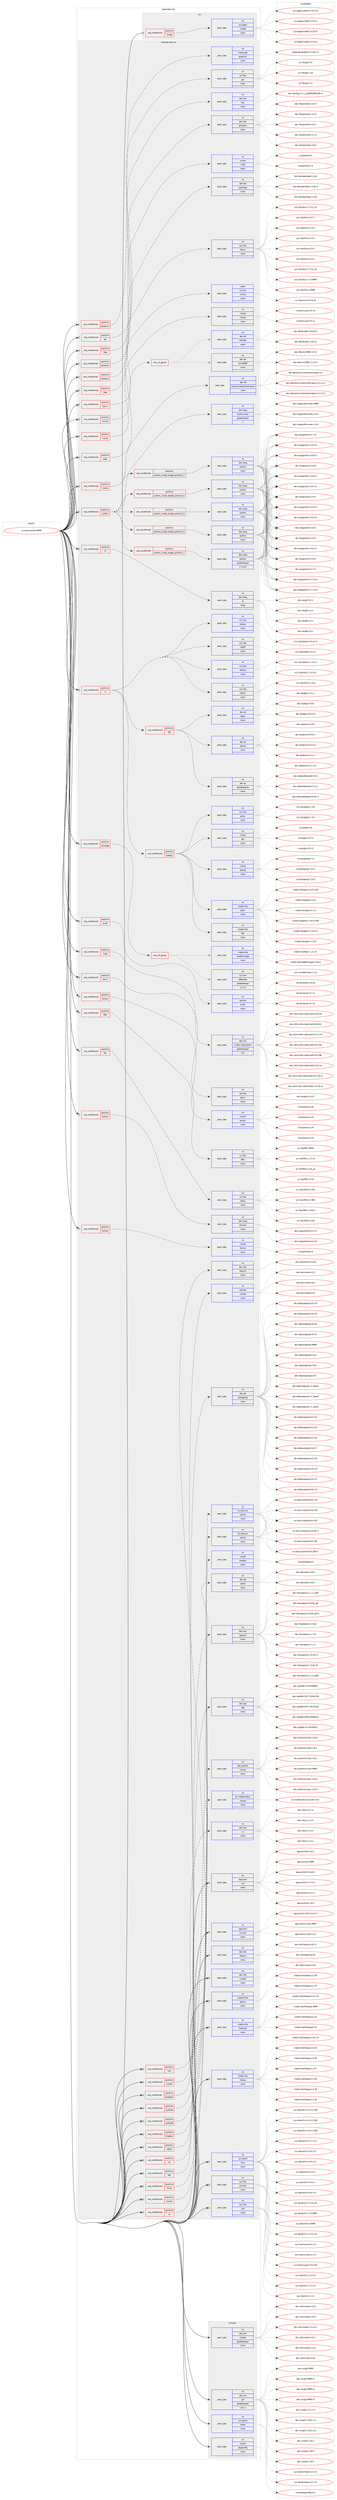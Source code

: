 digraph prolog {

# *************
# Graph options
# *************

newrank=true;
concentrate=true;
compound=true;
graph [rankdir=LR,fontname=Helvetica,fontsize=10,ranksep=1.5];#, ranksep=2.5, nodesep=0.2];
edge  [arrowhead=vee];
node  [fontname=Helvetica,fontsize=10];

# **********
# The ebuild
# **********

subgraph cluster_leftcol {
color=gray;
rank=same;
label=<<i>ebuild</i>>;
id [label="sci-physics/root-9999", color=red, width=4, href="../sci-physics/root-9999.svg"];
}

# ****************
# The dependencies
# ****************

subgraph cluster_midcol {
color=gray;
label=<<i>dependencies</i>>;
subgraph cluster_compile {
fillcolor="#eeeeee";
style=filled;
label=<<i>compile</i>>;
subgraph pack8472 {
dependency12603 [label=<<TABLE BORDER="0" CELLBORDER="1" CELLSPACING="0" CELLPADDING="4" WIDTH="220"><TR><TD ROWSPAN="6" CELLPADDING="30">pack_dep</TD></TR><TR><TD WIDTH="110">no</TD></TR><TR><TD>dev-util</TD></TR><TR><TD>cmake</TD></TR><TR><TD>greaterequal</TD></TR><TR><TD>3.9.6</TD></TR></TABLE>>, shape=none, color=blue];
}
id:e -> dependency12603:w [weight=20,style="solid",arrowhead="vee"];
subgraph pack8473 {
dependency12604 [label=<<TABLE BORDER="0" CELLBORDER="1" CELLSPACING="0" CELLPADDING="4" WIDTH="220"><TR><TD ROWSPAN="6" CELLPADDING="30">pack_dep</TD></TR><TR><TD WIDTH="110">no</TD></TR><TR><TD>dev-vcs</TD></TR><TR><TD>git</TD></TR><TR><TD>greaterequal</TD></TR><TR><TD>1.8.2.1</TD></TR></TABLE>>, shape=none, color=blue];
}
id:e -> dependency12604:w [weight=20,style="solid",arrowhead="vee"];
subgraph pack8474 {
dependency12605 [label=<<TABLE BORDER="0" CELLBORDER="1" CELLSPACING="0" CELLPADDING="4" WIDTH="220"><TR><TD ROWSPAN="6" CELLPADDING="30">pack_dep</TD></TR><TR><TD WIDTH="110">no</TD></TR><TR><TD>sys-devel</TD></TR><TR><TD>make</TD></TR><TR><TD>none</TD></TR><TR><TD></TD></TR></TABLE>>, shape=none, color=blue];
}
id:e -> dependency12605:w [weight=20,style="solid",arrowhead="vee"];
subgraph pack8475 {
dependency12606 [label=<<TABLE BORDER="0" CELLBORDER="1" CELLSPACING="0" CELLPADDING="4" WIDTH="220"><TR><TD ROWSPAN="6" CELLPADDING="30">pack_dep</TD></TR><TR><TD WIDTH="110">no</TD></TR><TR><TD>virtual</TD></TR><TR><TD>pkgconfig</TD></TR><TR><TD>none</TD></TR><TR><TD></TD></TR></TABLE>>, shape=none, color=blue];
}
id:e -> dependency12606:w [weight=20,style="solid",arrowhead="vee"];
}
subgraph cluster_compileandrun {
fillcolor="#eeeeee";
style=filled;
label=<<i>compile and run</i>>;
subgraph cond3913 {
dependency12607 [label=<<TABLE BORDER="0" CELLBORDER="1" CELLSPACING="0" CELLPADDING="4"><TR><TD ROWSPAN="3" CELLPADDING="10">use_conditional</TD></TR><TR><TD>positive</TD></TR><TR><TD>R</TD></TR></TABLE>>, shape=none, color=red];
subgraph pack8476 {
dependency12608 [label=<<TABLE BORDER="0" CELLBORDER="1" CELLSPACING="0" CELLPADDING="4" WIDTH="220"><TR><TD ROWSPAN="6" CELLPADDING="30">pack_dep</TD></TR><TR><TD WIDTH="110">no</TD></TR><TR><TD>dev-lang</TD></TR><TR><TD>R</TD></TR><TR><TD>none</TD></TR><TR><TD></TD></TR></TABLE>>, shape=none, color=blue];
}
dependency12607:e -> dependency12608:w [weight=20,style="dashed",arrowhead="vee"];
}
id:e -> dependency12607:w [weight=20,style="solid",arrowhead="odotvee"];
subgraph cond3914 {
dependency12609 [label=<<TABLE BORDER="0" CELLBORDER="1" CELLSPACING="0" CELLPADDING="4"><TR><TD ROWSPAN="3" CELLPADDING="10">use_conditional</TD></TR><TR><TD>positive</TD></TR><TR><TD>X</TD></TR></TABLE>>, shape=none, color=red];
subgraph pack8477 {
dependency12610 [label=<<TABLE BORDER="0" CELLBORDER="1" CELLSPACING="0" CELLPADDING="4" WIDTH="220"><TR><TD ROWSPAN="6" CELLPADDING="30">pack_dep</TD></TR><TR><TD WIDTH="110">no</TD></TR><TR><TD>x11-libs</TD></TR><TR><TD>libX11</TD></TR><TR><TD>none</TD></TR><TR><TD></TD></TR></TABLE>>, shape=none, color=blue];
}
dependency12609:e -> dependency12610:w [weight=20,style="dashed",arrowhead="vee"];
subgraph pack8478 {
dependency12611 [label=<<TABLE BORDER="0" CELLBORDER="1" CELLSPACING="0" CELLPADDING="4" WIDTH="220"><TR><TD ROWSPAN="6" CELLPADDING="30">pack_dep</TD></TR><TR><TD WIDTH="110">no</TD></TR><TR><TD>x11-libs</TD></TR><TR><TD>libXext</TD></TR><TR><TD>none</TD></TR><TR><TD></TD></TR></TABLE>>, shape=none, color=blue];
}
dependency12609:e -> dependency12611:w [weight=20,style="dashed",arrowhead="vee"];
subgraph pack8479 {
dependency12612 [label=<<TABLE BORDER="0" CELLBORDER="1" CELLSPACING="0" CELLPADDING="4" WIDTH="220"><TR><TD ROWSPAN="6" CELLPADDING="30">pack_dep</TD></TR><TR><TD WIDTH="110">no</TD></TR><TR><TD>x11-libs</TD></TR><TR><TD>libXft</TD></TR><TR><TD>none</TD></TR><TR><TD></TD></TR></TABLE>>, shape=none, color=blue];
}
dependency12609:e -> dependency12612:w [weight=20,style="dashed",arrowhead="vee"];
subgraph pack8480 {
dependency12613 [label=<<TABLE BORDER="0" CELLBORDER="1" CELLSPACING="0" CELLPADDING="4" WIDTH="220"><TR><TD ROWSPAN="6" CELLPADDING="30">pack_dep</TD></TR><TR><TD WIDTH="110">no</TD></TR><TR><TD>x11-libs</TD></TR><TR><TD>libXpm</TD></TR><TR><TD>none</TD></TR><TR><TD></TD></TR></TABLE>>, shape=none, color=blue];
}
dependency12609:e -> dependency12613:w [weight=20,style="dashed",arrowhead="vee"];
subgraph cond3915 {
dependency12614 [label=<<TABLE BORDER="0" CELLBORDER="1" CELLSPACING="0" CELLPADDING="4"><TR><TD ROWSPAN="3" CELLPADDING="10">use_conditional</TD></TR><TR><TD>positive</TD></TR><TR><TD>opengl</TD></TR></TABLE>>, shape=none, color=red];
subgraph pack8481 {
dependency12615 [label=<<TABLE BORDER="0" CELLBORDER="1" CELLSPACING="0" CELLPADDING="4" WIDTH="220"><TR><TD ROWSPAN="6" CELLPADDING="30">pack_dep</TD></TR><TR><TD WIDTH="110">no</TD></TR><TR><TD>media-libs</TD></TR><TR><TD>ftgl</TD></TR><TR><TD>none</TD></TR><TR><TD></TD></TR></TABLE>>, shape=none, color=blue];
}
dependency12614:e -> dependency12615:w [weight=20,style="dashed",arrowhead="vee"];
subgraph pack8482 {
dependency12616 [label=<<TABLE BORDER="0" CELLBORDER="1" CELLSPACING="0" CELLPADDING="4" WIDTH="220"><TR><TD ROWSPAN="6" CELLPADDING="30">pack_dep</TD></TR><TR><TD WIDTH="110">no</TD></TR><TR><TD>media-libs</TD></TR><TR><TD>glew</TD></TR><TR><TD>none</TD></TR><TR><TD></TD></TR></TABLE>>, shape=none, color=blue];
}
dependency12614:e -> dependency12616:w [weight=20,style="dashed",arrowhead="vee"];
subgraph pack8483 {
dependency12617 [label=<<TABLE BORDER="0" CELLBORDER="1" CELLSPACING="0" CELLPADDING="4" WIDTH="220"><TR><TD ROWSPAN="6" CELLPADDING="30">pack_dep</TD></TR><TR><TD WIDTH="110">no</TD></TR><TR><TD>virtual</TD></TR><TR><TD>opengl</TD></TR><TR><TD>none</TD></TR><TR><TD></TD></TR></TABLE>>, shape=none, color=blue];
}
dependency12614:e -> dependency12617:w [weight=20,style="dashed",arrowhead="vee"];
subgraph pack8484 {
dependency12618 [label=<<TABLE BORDER="0" CELLBORDER="1" CELLSPACING="0" CELLPADDING="4" WIDTH="220"><TR><TD ROWSPAN="6" CELLPADDING="30">pack_dep</TD></TR><TR><TD WIDTH="110">no</TD></TR><TR><TD>virtual</TD></TR><TR><TD>glu</TD></TR><TR><TD>none</TD></TR><TR><TD></TD></TR></TABLE>>, shape=none, color=blue];
}
dependency12614:e -> dependency12618:w [weight=20,style="dashed",arrowhead="vee"];
subgraph pack8485 {
dependency12619 [label=<<TABLE BORDER="0" CELLBORDER="1" CELLSPACING="0" CELLPADDING="4" WIDTH="220"><TR><TD ROWSPAN="6" CELLPADDING="30">pack_dep</TD></TR><TR><TD WIDTH="110">no</TD></TR><TR><TD>x11-libs</TD></TR><TR><TD>gl2ps</TD></TR><TR><TD>none</TD></TR><TR><TD></TD></TR></TABLE>>, shape=none, color=blue];
}
dependency12614:e -> dependency12619:w [weight=20,style="dashed",arrowhead="vee"];
}
dependency12609:e -> dependency12614:w [weight=20,style="dashed",arrowhead="vee"];
subgraph cond3916 {
dependency12620 [label=<<TABLE BORDER="0" CELLBORDER="1" CELLSPACING="0" CELLPADDING="4"><TR><TD ROWSPAN="3" CELLPADDING="10">use_conditional</TD></TR><TR><TD>positive</TD></TR><TR><TD>qt5</TD></TR></TABLE>>, shape=none, color=red];
subgraph pack8486 {
dependency12621 [label=<<TABLE BORDER="0" CELLBORDER="1" CELLSPACING="0" CELLPADDING="4" WIDTH="220"><TR><TD ROWSPAN="6" CELLPADDING="30">pack_dep</TD></TR><TR><TD WIDTH="110">no</TD></TR><TR><TD>dev-qt</TD></TR><TR><TD>qtcore</TD></TR><TR><TD>none</TD></TR><TR><TD></TD></TR></TABLE>>, shape=none, color=blue];
}
dependency12620:e -> dependency12621:w [weight=20,style="dashed",arrowhead="vee"];
subgraph pack8487 {
dependency12622 [label=<<TABLE BORDER="0" CELLBORDER="1" CELLSPACING="0" CELLPADDING="4" WIDTH="220"><TR><TD ROWSPAN="6" CELLPADDING="30">pack_dep</TD></TR><TR><TD WIDTH="110">no</TD></TR><TR><TD>dev-qt</TD></TR><TR><TD>qtgui</TD></TR><TR><TD>none</TD></TR><TR><TD></TD></TR></TABLE>>, shape=none, color=blue];
}
dependency12620:e -> dependency12622:w [weight=20,style="dashed",arrowhead="vee"];
subgraph pack8488 {
dependency12623 [label=<<TABLE BORDER="0" CELLBORDER="1" CELLSPACING="0" CELLPADDING="4" WIDTH="220"><TR><TD ROWSPAN="6" CELLPADDING="30">pack_dep</TD></TR><TR><TD WIDTH="110">no</TD></TR><TR><TD>dev-qt</TD></TR><TR><TD>qtwebengine</TD></TR><TR><TD>none</TD></TR><TR><TD></TD></TR></TABLE>>, shape=none, color=blue];
}
dependency12620:e -> dependency12623:w [weight=20,style="dashed",arrowhead="vee"];
}
dependency12609:e -> dependency12620:w [weight=20,style="dashed",arrowhead="vee"];
}
id:e -> dependency12609:w [weight=20,style="solid",arrowhead="odotvee"];
subgraph cond3917 {
dependency12624 [label=<<TABLE BORDER="0" CELLBORDER="1" CELLSPACING="0" CELLPADDING="4"><TR><TD ROWSPAN="3" CELLPADDING="10">use_conditional</TD></TR><TR><TD>positive</TD></TR><TR><TD>asimage</TD></TR></TABLE>>, shape=none, color=red];
subgraph any199 {
dependency12625 [label=<<TABLE BORDER="0" CELLBORDER="1" CELLSPACING="0" CELLPADDING="4"><TR><TD CELLPADDING="10">any_of_group</TD></TR></TABLE>>, shape=none, color=red];subgraph pack8489 {
dependency12626 [label=<<TABLE BORDER="0" CELLBORDER="1" CELLSPACING="0" CELLPADDING="4" WIDTH="220"><TR><TD ROWSPAN="6" CELLPADDING="30">pack_dep</TD></TR><TR><TD WIDTH="110">no</TD></TR><TR><TD>media-libs</TD></TR><TR><TD>libafterimage</TD></TR><TR><TD>none</TD></TR><TR><TD></TD></TR></TABLE>>, shape=none, color=blue];
}
dependency12625:e -> dependency12626:w [weight=20,style="dotted",arrowhead="oinv"];
subgraph pack8490 {
dependency12627 [label=<<TABLE BORDER="0" CELLBORDER="1" CELLSPACING="0" CELLPADDING="4" WIDTH="220"><TR><TD ROWSPAN="6" CELLPADDING="30">pack_dep</TD></TR><TR><TD WIDTH="110">no</TD></TR><TR><TD>x11-wm</TD></TR><TR><TD>afterstep</TD></TR><TR><TD>greaterequal</TD></TR><TR><TD>2.2.11</TD></TR></TABLE>>, shape=none, color=blue];
}
dependency12625:e -> dependency12627:w [weight=20,style="dotted",arrowhead="oinv"];
}
dependency12624:e -> dependency12625:w [weight=20,style="dashed",arrowhead="vee"];
}
id:e -> dependency12624:w [weight=20,style="solid",arrowhead="odotvee"];
subgraph cond3918 {
dependency12628 [label=<<TABLE BORDER="0" CELLBORDER="1" CELLSPACING="0" CELLPADDING="4"><TR><TD ROWSPAN="3" CELLPADDING="10">use_conditional</TD></TR><TR><TD>positive</TD></TR><TR><TD>avahi</TD></TR></TABLE>>, shape=none, color=red];
subgraph pack8491 {
dependency12629 [label=<<TABLE BORDER="0" CELLBORDER="1" CELLSPACING="0" CELLPADDING="4" WIDTH="220"><TR><TD ROWSPAN="6" CELLPADDING="30">pack_dep</TD></TR><TR><TD WIDTH="110">no</TD></TR><TR><TD>net-dns</TD></TR><TR><TD>avahi</TD></TR><TR><TD>none</TD></TR><TR><TD></TD></TR></TABLE>>, shape=none, color=blue];
}
dependency12628:e -> dependency12629:w [weight=20,style="dashed",arrowhead="vee"];
}
id:e -> dependency12628:w [weight=20,style="solid",arrowhead="odotvee"];
subgraph cond3919 {
dependency12630 [label=<<TABLE BORDER="0" CELLBORDER="1" CELLSPACING="0" CELLPADDING="4"><TR><TD ROWSPAN="3" CELLPADDING="10">use_conditional</TD></TR><TR><TD>positive</TD></TR><TR><TD>cuda</TD></TR></TABLE>>, shape=none, color=red];
subgraph pack8492 {
dependency12631 [label=<<TABLE BORDER="0" CELLBORDER="1" CELLSPACING="0" CELLPADDING="4" WIDTH="220"><TR><TD ROWSPAN="6" CELLPADDING="30">pack_dep</TD></TR><TR><TD WIDTH="110">no</TD></TR><TR><TD>dev-util</TD></TR><TR><TD>nvidia-cuda-toolkit</TD></TR><TR><TD>greaterequal</TD></TR><TR><TD>9.0</TD></TR></TABLE>>, shape=none, color=blue];
}
dependency12630:e -> dependency12631:w [weight=20,style="dashed",arrowhead="vee"];
}
id:e -> dependency12630:w [weight=20,style="solid",arrowhead="odotvee"];
subgraph cond3920 {
dependency12632 [label=<<TABLE BORDER="0" CELLBORDER="1" CELLSPACING="0" CELLPADDING="4"><TR><TD ROWSPAN="3" CELLPADDING="10">use_conditional</TD></TR><TR><TD>positive</TD></TR><TR><TD>davix</TD></TR></TABLE>>, shape=none, color=red];
subgraph pack8493 {
dependency12633 [label=<<TABLE BORDER="0" CELLBORDER="1" CELLSPACING="0" CELLPADDING="4" WIDTH="220"><TR><TD ROWSPAN="6" CELLPADDING="30">pack_dep</TD></TR><TR><TD WIDTH="110">no</TD></TR><TR><TD>net-libs</TD></TR><TR><TD>davix</TD></TR><TR><TD>none</TD></TR><TR><TD></TD></TR></TABLE>>, shape=none, color=blue];
}
dependency12632:e -> dependency12633:w [weight=20,style="dashed",arrowhead="vee"];
}
id:e -> dependency12632:w [weight=20,style="solid",arrowhead="odotvee"];
subgraph cond3921 {
dependency12634 [label=<<TABLE BORDER="0" CELLBORDER="1" CELLSPACING="0" CELLPADDING="4"><TR><TD ROWSPAN="3" CELLPADDING="10">use_conditional</TD></TR><TR><TD>positive</TD></TR><TR><TD>emacs</TD></TR></TABLE>>, shape=none, color=red];
subgraph pack8494 {
dependency12635 [label=<<TABLE BORDER="0" CELLBORDER="1" CELLSPACING="0" CELLPADDING="4" WIDTH="220"><TR><TD ROWSPAN="6" CELLPADDING="30">pack_dep</TD></TR><TR><TD WIDTH="110">no</TD></TR><TR><TD>virtual</TD></TR><TR><TD>emacs</TD></TR><TR><TD>none</TD></TR><TR><TD></TD></TR></TABLE>>, shape=none, color=blue];
}
dependency12634:e -> dependency12635:w [weight=20,style="dashed",arrowhead="vee"];
}
id:e -> dependency12634:w [weight=20,style="solid",arrowhead="odotvee"];
subgraph cond3922 {
dependency12636 [label=<<TABLE BORDER="0" CELLBORDER="1" CELLSPACING="0" CELLPADDING="4"><TR><TD ROWSPAN="3" CELLPADDING="10">use_conditional</TD></TR><TR><TD>positive</TD></TR><TR><TD>fftw</TD></TR></TABLE>>, shape=none, color=red];
subgraph pack8495 {
dependency12637 [label=<<TABLE BORDER="0" CELLBORDER="1" CELLSPACING="0" CELLPADDING="4" WIDTH="220"><TR><TD ROWSPAN="6" CELLPADDING="30">pack_dep</TD></TR><TR><TD WIDTH="110">no</TD></TR><TR><TD>sci-libs</TD></TR><TR><TD>fftw</TD></TR><TR><TD>none</TD></TR><TR><TD></TD></TR></TABLE>>, shape=none, color=blue];
}
dependency12636:e -> dependency12637:w [weight=20,style="dashed",arrowhead="vee"];
}
id:e -> dependency12636:w [weight=20,style="solid",arrowhead="odotvee"];
subgraph cond3923 {
dependency12638 [label=<<TABLE BORDER="0" CELLBORDER="1" CELLSPACING="0" CELLPADDING="4"><TR><TD ROWSPAN="3" CELLPADDING="10">use_conditional</TD></TR><TR><TD>positive</TD></TR><TR><TD>fits</TD></TR></TABLE>>, shape=none, color=red];
subgraph pack8496 {
dependency12639 [label=<<TABLE BORDER="0" CELLBORDER="1" CELLSPACING="0" CELLPADDING="4" WIDTH="220"><TR><TD ROWSPAN="6" CELLPADDING="30">pack_dep</TD></TR><TR><TD WIDTH="110">no</TD></TR><TR><TD>sci-libs</TD></TR><TR><TD>cfitsio</TD></TR><TR><TD>none</TD></TR><TR><TD></TD></TR></TABLE>>, shape=none, color=blue];
}
dependency12638:e -> dependency12639:w [weight=20,style="dashed",arrowhead="vee"];
}
id:e -> dependency12638:w [weight=20,style="solid",arrowhead="odotvee"];
subgraph cond3924 {
dependency12640 [label=<<TABLE BORDER="0" CELLBORDER="1" CELLSPACING="0" CELLPADDING="4"><TR><TD ROWSPAN="3" CELLPADDING="10">use_conditional</TD></TR><TR><TD>positive</TD></TR><TR><TD>fortran</TD></TR></TABLE>>, shape=none, color=red];
subgraph pack8497 {
dependency12641 [label=<<TABLE BORDER="0" CELLBORDER="1" CELLSPACING="0" CELLPADDING="4" WIDTH="220"><TR><TD ROWSPAN="6" CELLPADDING="30">pack_dep</TD></TR><TR><TD WIDTH="110">no</TD></TR><TR><TD>dev-lang</TD></TR><TR><TD>cfortran</TD></TR><TR><TD>none</TD></TR><TR><TD></TD></TR></TABLE>>, shape=none, color=blue];
}
dependency12640:e -> dependency12641:w [weight=20,style="dashed",arrowhead="vee"];
}
id:e -> dependency12640:w [weight=20,style="solid",arrowhead="odotvee"];
subgraph cond3925 {
dependency12642 [label=<<TABLE BORDER="0" CELLBORDER="1" CELLSPACING="0" CELLPADDING="4"><TR><TD ROWSPAN="3" CELLPADDING="10">use_conditional</TD></TR><TR><TD>positive</TD></TR><TR><TD>fortran</TD></TR></TABLE>>, shape=none, color=red];
subgraph pack8498 {
dependency12643 [label=<<TABLE BORDER="0" CELLBORDER="1" CELLSPACING="0" CELLPADDING="4" WIDTH="220"><TR><TD ROWSPAN="6" CELLPADDING="30">pack_dep</TD></TR><TR><TD WIDTH="110">no</TD></TR><TR><TD>virtual</TD></TR><TR><TD>fortran</TD></TR><TR><TD>none</TD></TR><TR><TD></TD></TR></TABLE>>, shape=none, color=blue];
}
dependency12642:e -> dependency12643:w [weight=20,style="dashed",arrowhead="vee"];
}
id:e -> dependency12642:w [weight=20,style="solid",arrowhead="odotvee"];
subgraph cond3926 {
dependency12644 [label=<<TABLE BORDER="0" CELLBORDER="1" CELLSPACING="0" CELLPADDING="4"><TR><TD ROWSPAN="3" CELLPADDING="10">use_conditional</TD></TR><TR><TD>positive</TD></TR><TR><TD>graphviz</TD></TR></TABLE>>, shape=none, color=red];
subgraph pack8499 {
dependency12645 [label=<<TABLE BORDER="0" CELLBORDER="1" CELLSPACING="0" CELLPADDING="4" WIDTH="220"><TR><TD ROWSPAN="6" CELLPADDING="30">pack_dep</TD></TR><TR><TD WIDTH="110">no</TD></TR><TR><TD>media-gfx</TD></TR><TR><TD>graphviz</TD></TR><TR><TD>none</TD></TR><TR><TD></TD></TR></TABLE>>, shape=none, color=blue];
}
dependency12644:e -> dependency12645:w [weight=20,style="dashed",arrowhead="vee"];
}
id:e -> dependency12644:w [weight=20,style="solid",arrowhead="odotvee"];
subgraph cond3927 {
dependency12646 [label=<<TABLE BORDER="0" CELLBORDER="1" CELLSPACING="0" CELLPADDING="4"><TR><TD ROWSPAN="3" CELLPADDING="10">use_conditional</TD></TR><TR><TD>positive</TD></TR><TR><TD>gsl</TD></TR></TABLE>>, shape=none, color=red];
subgraph pack8500 {
dependency12647 [label=<<TABLE BORDER="0" CELLBORDER="1" CELLSPACING="0" CELLPADDING="4" WIDTH="220"><TR><TD ROWSPAN="6" CELLPADDING="30">pack_dep</TD></TR><TR><TD WIDTH="110">no</TD></TR><TR><TD>sci-libs</TD></TR><TR><TD>gsl</TD></TR><TR><TD>none</TD></TR><TR><TD></TD></TR></TABLE>>, shape=none, color=blue];
}
dependency12646:e -> dependency12647:w [weight=20,style="dashed",arrowhead="vee"];
}
id:e -> dependency12646:w [weight=20,style="solid",arrowhead="odotvee"];
subgraph cond3928 {
dependency12648 [label=<<TABLE BORDER="0" CELLBORDER="1" CELLSPACING="0" CELLPADDING="4"><TR><TD ROWSPAN="3" CELLPADDING="10">use_conditional</TD></TR><TR><TD>positive</TD></TR><TR><TD>http</TD></TR></TABLE>>, shape=none, color=red];
subgraph pack8501 {
dependency12649 [label=<<TABLE BORDER="0" CELLBORDER="1" CELLSPACING="0" CELLPADDING="4" WIDTH="220"><TR><TD ROWSPAN="6" CELLPADDING="30">pack_dep</TD></TR><TR><TD WIDTH="110">no</TD></TR><TR><TD>dev-libs</TD></TR><TR><TD>fcgi</TD></TR><TR><TD>none</TD></TR><TR><TD></TD></TR></TABLE>>, shape=none, color=blue];
}
dependency12648:e -> dependency12649:w [weight=20,style="dashed",arrowhead="vee"];
}
id:e -> dependency12648:w [weight=20,style="solid",arrowhead="odotvee"];
subgraph cond3929 {
dependency12650 [label=<<TABLE BORDER="0" CELLBORDER="1" CELLSPACING="0" CELLPADDING="4"><TR><TD ROWSPAN="3" CELLPADDING="10">use_conditional</TD></TR><TR><TD>positive</TD></TR><TR><TD>jemalloc</TD></TR></TABLE>>, shape=none, color=red];
subgraph pack8502 {
dependency12651 [label=<<TABLE BORDER="0" CELLBORDER="1" CELLSPACING="0" CELLPADDING="4" WIDTH="220"><TR><TD ROWSPAN="6" CELLPADDING="30">pack_dep</TD></TR><TR><TD WIDTH="110">no</TD></TR><TR><TD>dev-libs</TD></TR><TR><TD>jemalloc</TD></TR><TR><TD>none</TD></TR><TR><TD></TD></TR></TABLE>>, shape=none, color=blue];
}
dependency12650:e -> dependency12651:w [weight=20,style="dashed",arrowhead="vee"];
}
id:e -> dependency12650:w [weight=20,style="solid",arrowhead="odotvee"];
subgraph cond3930 {
dependency12652 [label=<<TABLE BORDER="0" CELLBORDER="1" CELLSPACING="0" CELLPADDING="4"><TR><TD ROWSPAN="3" CELLPADDING="10">use_conditional</TD></TR><TR><TD>positive</TD></TR><TR><TD>kerberos</TD></TR></TABLE>>, shape=none, color=red];
subgraph pack8503 {
dependency12653 [label=<<TABLE BORDER="0" CELLBORDER="1" CELLSPACING="0" CELLPADDING="4" WIDTH="220"><TR><TD ROWSPAN="6" CELLPADDING="30">pack_dep</TD></TR><TR><TD WIDTH="110">no</TD></TR><TR><TD>virtual</TD></TR><TR><TD>krb5</TD></TR><TR><TD>none</TD></TR><TR><TD></TD></TR></TABLE>>, shape=none, color=blue];
}
dependency12652:e -> dependency12653:w [weight=20,style="dashed",arrowhead="vee"];
}
id:e -> dependency12652:w [weight=20,style="solid",arrowhead="odotvee"];
subgraph cond3931 {
dependency12654 [label=<<TABLE BORDER="0" CELLBORDER="1" CELLSPACING="0" CELLPADDING="4"><TR><TD ROWSPAN="3" CELLPADDING="10">use_conditional</TD></TR><TR><TD>positive</TD></TR><TR><TD>ldap</TD></TR></TABLE>>, shape=none, color=red];
subgraph pack8504 {
dependency12655 [label=<<TABLE BORDER="0" CELLBORDER="1" CELLSPACING="0" CELLPADDING="4" WIDTH="220"><TR><TD ROWSPAN="6" CELLPADDING="30">pack_dep</TD></TR><TR><TD WIDTH="110">no</TD></TR><TR><TD>net-nds</TD></TR><TR><TD>openldap</TD></TR><TR><TD>none</TD></TR><TR><TD></TD></TR></TABLE>>, shape=none, color=blue];
}
dependency12654:e -> dependency12655:w [weight=20,style="dashed",arrowhead="vee"];
}
id:e -> dependency12654:w [weight=20,style="solid",arrowhead="odotvee"];
subgraph cond3932 {
dependency12656 [label=<<TABLE BORDER="0" CELLBORDER="1" CELLSPACING="0" CELLPADDING="4"><TR><TD ROWSPAN="3" CELLPADDING="10">use_conditional</TD></TR><TR><TD>positive</TD></TR><TR><TD>libcxx</TD></TR></TABLE>>, shape=none, color=red];
subgraph pack8505 {
dependency12657 [label=<<TABLE BORDER="0" CELLBORDER="1" CELLSPACING="0" CELLPADDING="4" WIDTH="220"><TR><TD ROWSPAN="6" CELLPADDING="30">pack_dep</TD></TR><TR><TD WIDTH="110">no</TD></TR><TR><TD>sys-libs</TD></TR><TR><TD>libcxx</TD></TR><TR><TD>none</TD></TR><TR><TD></TD></TR></TABLE>>, shape=none, color=blue];
}
dependency12656:e -> dependency12657:w [weight=20,style="dashed",arrowhead="vee"];
}
id:e -> dependency12656:w [weight=20,style="solid",arrowhead="odotvee"];
subgraph cond3933 {
dependency12658 [label=<<TABLE BORDER="0" CELLBORDER="1" CELLSPACING="0" CELLPADDING="4"><TR><TD ROWSPAN="3" CELLPADDING="10">use_conditional</TD></TR><TR><TD>positive</TD></TR><TR><TD>minuit</TD></TR></TABLE>>, shape=none, color=red];
subgraph pack8506 {
dependency12659 [label=<<TABLE BORDER="0" CELLBORDER="1" CELLSPACING="0" CELLPADDING="4" WIDTH="220"><TR><TD ROWSPAN="6" CELLPADDING="30">pack_dep</TD></TR><TR><TD WIDTH="110">weak</TD></TR><TR><TD>sci-libs</TD></TR><TR><TD>minuit</TD></TR><TR><TD>none</TD></TR><TR><TD></TD></TR></TABLE>>, shape=none, color=blue];
}
dependency12658:e -> dependency12659:w [weight=20,style="dashed",arrowhead="vee"];
}
id:e -> dependency12658:w [weight=20,style="solid",arrowhead="odotvee"];
subgraph cond3934 {
dependency12660 [label=<<TABLE BORDER="0" CELLBORDER="1" CELLSPACING="0" CELLPADDING="4"><TR><TD ROWSPAN="3" CELLPADDING="10">use_conditional</TD></TR><TR><TD>positive</TD></TR><TR><TD>mysql</TD></TR></TABLE>>, shape=none, color=red];
subgraph pack8507 {
dependency12661 [label=<<TABLE BORDER="0" CELLBORDER="1" CELLSPACING="0" CELLPADDING="4" WIDTH="220"><TR><TD ROWSPAN="6" CELLPADDING="30">pack_dep</TD></TR><TR><TD WIDTH="110">no</TD></TR><TR><TD>virtual</TD></TR><TR><TD>mysql</TD></TR><TR><TD>none</TD></TR><TR><TD></TD></TR></TABLE>>, shape=none, color=blue];
}
dependency12660:e -> dependency12661:w [weight=20,style="dashed",arrowhead="vee"];
}
id:e -> dependency12660:w [weight=20,style="solid",arrowhead="odotvee"];
subgraph cond3935 {
dependency12662 [label=<<TABLE BORDER="0" CELLBORDER="1" CELLSPACING="0" CELLPADDING="4"><TR><TD ROWSPAN="3" CELLPADDING="10">use_conditional</TD></TR><TR><TD>positive</TD></TR><TR><TD>odbc</TD></TR></TABLE>>, shape=none, color=red];
subgraph any200 {
dependency12663 [label=<<TABLE BORDER="0" CELLBORDER="1" CELLSPACING="0" CELLPADDING="4"><TR><TD CELLPADDING="10">any_of_group</TD></TR></TABLE>>, shape=none, color=red];subgraph pack8508 {
dependency12664 [label=<<TABLE BORDER="0" CELLBORDER="1" CELLSPACING="0" CELLPADDING="4" WIDTH="220"><TR><TD ROWSPAN="6" CELLPADDING="30">pack_dep</TD></TR><TR><TD WIDTH="110">no</TD></TR><TR><TD>dev-db</TD></TR><TR><TD>libiodbc</TD></TR><TR><TD>none</TD></TR><TR><TD></TD></TR></TABLE>>, shape=none, color=blue];
}
dependency12663:e -> dependency12664:w [weight=20,style="dotted",arrowhead="oinv"];
subgraph pack8509 {
dependency12665 [label=<<TABLE BORDER="0" CELLBORDER="1" CELLSPACING="0" CELLPADDING="4" WIDTH="220"><TR><TD ROWSPAN="6" CELLPADDING="30">pack_dep</TD></TR><TR><TD WIDTH="110">no</TD></TR><TR><TD>dev-db</TD></TR><TR><TD>unixODBC</TD></TR><TR><TD>none</TD></TR><TR><TD></TD></TR></TABLE>>, shape=none, color=blue];
}
dependency12663:e -> dependency12665:w [weight=20,style="dotted",arrowhead="oinv"];
}
dependency12662:e -> dependency12663:w [weight=20,style="dashed",arrowhead="vee"];
}
id:e -> dependency12662:w [weight=20,style="solid",arrowhead="odotvee"];
subgraph cond3936 {
dependency12666 [label=<<TABLE BORDER="0" CELLBORDER="1" CELLSPACING="0" CELLPADDING="4"><TR><TD ROWSPAN="3" CELLPADDING="10">use_conditional</TD></TR><TR><TD>positive</TD></TR><TR><TD>oracle</TD></TR></TABLE>>, shape=none, color=red];
subgraph pack8510 {
dependency12667 [label=<<TABLE BORDER="0" CELLBORDER="1" CELLSPACING="0" CELLPADDING="4" WIDTH="220"><TR><TD ROWSPAN="6" CELLPADDING="30">pack_dep</TD></TR><TR><TD WIDTH="110">no</TD></TR><TR><TD>dev-db</TD></TR><TR><TD>oracle-instantclient-basic</TD></TR><TR><TD>none</TD></TR><TR><TD></TD></TR></TABLE>>, shape=none, color=blue];
}
dependency12666:e -> dependency12667:w [weight=20,style="dashed",arrowhead="vee"];
}
id:e -> dependency12666:w [weight=20,style="solid",arrowhead="odotvee"];
subgraph cond3937 {
dependency12668 [label=<<TABLE BORDER="0" CELLBORDER="1" CELLSPACING="0" CELLPADDING="4"><TR><TD ROWSPAN="3" CELLPADDING="10">use_conditional</TD></TR><TR><TD>positive</TD></TR><TR><TD>postgres</TD></TR></TABLE>>, shape=none, color=red];
subgraph pack8511 {
dependency12669 [label=<<TABLE BORDER="0" CELLBORDER="1" CELLSPACING="0" CELLPADDING="4" WIDTH="220"><TR><TD ROWSPAN="6" CELLPADDING="30">pack_dep</TD></TR><TR><TD WIDTH="110">no</TD></TR><TR><TD>dev-db</TD></TR><TR><TD>postgresql</TD></TR><TR><TD>none</TD></TR><TR><TD></TD></TR></TABLE>>, shape=none, color=blue];
}
dependency12668:e -> dependency12669:w [weight=20,style="dashed",arrowhead="vee"];
}
id:e -> dependency12668:w [weight=20,style="solid",arrowhead="odotvee"];
subgraph cond3938 {
dependency12670 [label=<<TABLE BORDER="0" CELLBORDER="1" CELLSPACING="0" CELLPADDING="4"><TR><TD ROWSPAN="3" CELLPADDING="10">use_conditional</TD></TR><TR><TD>positive</TD></TR><TR><TD>pythia6</TD></TR></TABLE>>, shape=none, color=red];
subgraph pack8512 {
dependency12671 [label=<<TABLE BORDER="0" CELLBORDER="1" CELLSPACING="0" CELLPADDING="4" WIDTH="220"><TR><TD ROWSPAN="6" CELLPADDING="30">pack_dep</TD></TR><TR><TD WIDTH="110">no</TD></TR><TR><TD>sci-physics</TD></TR><TR><TD>pythia</TD></TR><TR><TD>none</TD></TR><TR><TD></TD></TR></TABLE>>, shape=none, color=blue];
}
dependency12670:e -> dependency12671:w [weight=20,style="dashed",arrowhead="vee"];
}
id:e -> dependency12670:w [weight=20,style="solid",arrowhead="odotvee"];
subgraph cond3939 {
dependency12672 [label=<<TABLE BORDER="0" CELLBORDER="1" CELLSPACING="0" CELLPADDING="4"><TR><TD ROWSPAN="3" CELLPADDING="10">use_conditional</TD></TR><TR><TD>positive</TD></TR><TR><TD>pythia8</TD></TR></TABLE>>, shape=none, color=red];
subgraph pack8513 {
dependency12673 [label=<<TABLE BORDER="0" CELLBORDER="1" CELLSPACING="0" CELLPADDING="4" WIDTH="220"><TR><TD ROWSPAN="6" CELLPADDING="30">pack_dep</TD></TR><TR><TD WIDTH="110">no</TD></TR><TR><TD>sci-physics</TD></TR><TR><TD>pythia</TD></TR><TR><TD>none</TD></TR><TR><TD></TD></TR></TABLE>>, shape=none, color=blue];
}
dependency12672:e -> dependency12673:w [weight=20,style="dashed",arrowhead="vee"];
}
id:e -> dependency12672:w [weight=20,style="solid",arrowhead="odotvee"];
subgraph cond3940 {
dependency12674 [label=<<TABLE BORDER="0" CELLBORDER="1" CELLSPACING="0" CELLPADDING="4"><TR><TD ROWSPAN="3" CELLPADDING="10">use_conditional</TD></TR><TR><TD>positive</TD></TR><TR><TD>python</TD></TR></TABLE>>, shape=none, color=red];
subgraph cond3941 {
dependency12675 [label=<<TABLE BORDER="0" CELLBORDER="1" CELLSPACING="0" CELLPADDING="4"><TR><TD ROWSPAN="3" CELLPADDING="10">use_conditional</TD></TR><TR><TD>positive</TD></TR><TR><TD>python_single_target_python2_7</TD></TR></TABLE>>, shape=none, color=red];
subgraph pack8514 {
dependency12676 [label=<<TABLE BORDER="0" CELLBORDER="1" CELLSPACING="0" CELLPADDING="4" WIDTH="220"><TR><TD ROWSPAN="6" CELLPADDING="30">pack_dep</TD></TR><TR><TD WIDTH="110">no</TD></TR><TR><TD>dev-lang</TD></TR><TR><TD>python</TD></TR><TR><TD>greaterequal</TD></TR><TR><TD>2.7.5-r2</TD></TR></TABLE>>, shape=none, color=blue];
}
dependency12675:e -> dependency12676:w [weight=20,style="dashed",arrowhead="vee"];
}
dependency12674:e -> dependency12675:w [weight=20,style="dashed",arrowhead="vee"];
subgraph cond3942 {
dependency12677 [label=<<TABLE BORDER="0" CELLBORDER="1" CELLSPACING="0" CELLPADDING="4"><TR><TD ROWSPAN="3" CELLPADDING="10">use_conditional</TD></TR><TR><TD>positive</TD></TR><TR><TD>python_single_target_python3_4</TD></TR></TABLE>>, shape=none, color=red];
subgraph pack8515 {
dependency12678 [label=<<TABLE BORDER="0" CELLBORDER="1" CELLSPACING="0" CELLPADDING="4" WIDTH="220"><TR><TD ROWSPAN="6" CELLPADDING="30">pack_dep</TD></TR><TR><TD WIDTH="110">no</TD></TR><TR><TD>dev-lang</TD></TR><TR><TD>python</TD></TR><TR><TD>none</TD></TR><TR><TD></TD></TR></TABLE>>, shape=none, color=blue];
}
dependency12677:e -> dependency12678:w [weight=20,style="dashed",arrowhead="vee"];
}
dependency12674:e -> dependency12677:w [weight=20,style="dashed",arrowhead="vee"];
subgraph cond3943 {
dependency12679 [label=<<TABLE BORDER="0" CELLBORDER="1" CELLSPACING="0" CELLPADDING="4"><TR><TD ROWSPAN="3" CELLPADDING="10">use_conditional</TD></TR><TR><TD>positive</TD></TR><TR><TD>python_single_target_python3_5</TD></TR></TABLE>>, shape=none, color=red];
subgraph pack8516 {
dependency12680 [label=<<TABLE BORDER="0" CELLBORDER="1" CELLSPACING="0" CELLPADDING="4" WIDTH="220"><TR><TD ROWSPAN="6" CELLPADDING="30">pack_dep</TD></TR><TR><TD WIDTH="110">no</TD></TR><TR><TD>dev-lang</TD></TR><TR><TD>python</TD></TR><TR><TD>none</TD></TR><TR><TD></TD></TR></TABLE>>, shape=none, color=blue];
}
dependency12679:e -> dependency12680:w [weight=20,style="dashed",arrowhead="vee"];
}
dependency12674:e -> dependency12679:w [weight=20,style="dashed",arrowhead="vee"];
subgraph cond3944 {
dependency12681 [label=<<TABLE BORDER="0" CELLBORDER="1" CELLSPACING="0" CELLPADDING="4"><TR><TD ROWSPAN="3" CELLPADDING="10">use_conditional</TD></TR><TR><TD>positive</TD></TR><TR><TD>python_single_target_python3_6</TD></TR></TABLE>>, shape=none, color=red];
subgraph pack8517 {
dependency12682 [label=<<TABLE BORDER="0" CELLBORDER="1" CELLSPACING="0" CELLPADDING="4" WIDTH="220"><TR><TD ROWSPAN="6" CELLPADDING="30">pack_dep</TD></TR><TR><TD WIDTH="110">no</TD></TR><TR><TD>dev-lang</TD></TR><TR><TD>python</TD></TR><TR><TD>none</TD></TR><TR><TD></TD></TR></TABLE>>, shape=none, color=blue];
}
dependency12681:e -> dependency12682:w [weight=20,style="dashed",arrowhead="vee"];
}
dependency12674:e -> dependency12681:w [weight=20,style="dashed",arrowhead="vee"];
subgraph cond3945 {
dependency12683 [label=<<TABLE BORDER="0" CELLBORDER="1" CELLSPACING="0" CELLPADDING="4"><TR><TD ROWSPAN="3" CELLPADDING="10">use_conditional</TD></TR><TR><TD>positive</TD></TR><TR><TD>python_single_target_python3_7</TD></TR></TABLE>>, shape=none, color=red];
subgraph pack8518 {
dependency12684 [label=<<TABLE BORDER="0" CELLBORDER="1" CELLSPACING="0" CELLPADDING="4" WIDTH="220"><TR><TD ROWSPAN="6" CELLPADDING="30">pack_dep</TD></TR><TR><TD WIDTH="110">no</TD></TR><TR><TD>dev-lang</TD></TR><TR><TD>python</TD></TR><TR><TD>none</TD></TR><TR><TD></TD></TR></TABLE>>, shape=none, color=blue];
}
dependency12683:e -> dependency12684:w [weight=20,style="dashed",arrowhead="vee"];
}
dependency12674:e -> dependency12683:w [weight=20,style="dashed",arrowhead="vee"];
subgraph pack8519 {
dependency12685 [label=<<TABLE BORDER="0" CELLBORDER="1" CELLSPACING="0" CELLPADDING="4" WIDTH="220"><TR><TD ROWSPAN="6" CELLPADDING="30">pack_dep</TD></TR><TR><TD WIDTH="110">no</TD></TR><TR><TD>dev-lang</TD></TR><TR><TD>python-exec</TD></TR><TR><TD>greaterequal</TD></TR><TR><TD>2</TD></TR></TABLE>>, shape=none, color=blue];
}
dependency12674:e -> dependency12685:w [weight=20,style="dashed",arrowhead="vee"];
}
id:e -> dependency12674:w [weight=20,style="solid",arrowhead="odotvee"];
subgraph cond3946 {
dependency12686 [label=<<TABLE BORDER="0" CELLBORDER="1" CELLSPACING="0" CELLPADDING="4"><TR><TD ROWSPAN="3" CELLPADDING="10">use_conditional</TD></TR><TR><TD>positive</TD></TR><TR><TD>shadow</TD></TR></TABLE>>, shape=none, color=red];
subgraph pack8520 {
dependency12687 [label=<<TABLE BORDER="0" CELLBORDER="1" CELLSPACING="0" CELLPADDING="4" WIDTH="220"><TR><TD ROWSPAN="6" CELLPADDING="30">pack_dep</TD></TR><TR><TD WIDTH="110">no</TD></TR><TR><TD>virtual</TD></TR><TR><TD>shadow</TD></TR><TR><TD>none</TD></TR><TR><TD></TD></TR></TABLE>>, shape=none, color=blue];
}
dependency12686:e -> dependency12687:w [weight=20,style="dashed",arrowhead="vee"];
}
id:e -> dependency12686:w [weight=20,style="solid",arrowhead="odotvee"];
subgraph cond3947 {
dependency12688 [label=<<TABLE BORDER="0" CELLBORDER="1" CELLSPACING="0" CELLPADDING="4"><TR><TD ROWSPAN="3" CELLPADDING="10">use_conditional</TD></TR><TR><TD>positive</TD></TR><TR><TD>sqlite</TD></TR></TABLE>>, shape=none, color=red];
subgraph pack8521 {
dependency12689 [label=<<TABLE BORDER="0" CELLBORDER="1" CELLSPACING="0" CELLPADDING="4" WIDTH="220"><TR><TD ROWSPAN="6" CELLPADDING="30">pack_dep</TD></TR><TR><TD WIDTH="110">no</TD></TR><TR><TD>dev-db</TD></TR><TR><TD>sqlite</TD></TR><TR><TD>none</TD></TR><TR><TD></TD></TR></TABLE>>, shape=none, color=blue];
}
dependency12688:e -> dependency12689:w [weight=20,style="dashed",arrowhead="vee"];
}
id:e -> dependency12688:w [weight=20,style="solid",arrowhead="odotvee"];
subgraph cond3948 {
dependency12690 [label=<<TABLE BORDER="0" CELLBORDER="1" CELLSPACING="0" CELLPADDING="4"><TR><TD ROWSPAN="3" CELLPADDING="10">use_conditional</TD></TR><TR><TD>positive</TD></TR><TR><TD>ssl</TD></TR></TABLE>>, shape=none, color=red];
subgraph pack8522 {
dependency12691 [label=<<TABLE BORDER="0" CELLBORDER="1" CELLSPACING="0" CELLPADDING="4" WIDTH="220"><TR><TD ROWSPAN="6" CELLPADDING="30">pack_dep</TD></TR><TR><TD WIDTH="110">no</TD></TR><TR><TD>dev-libs</TD></TR><TR><TD>openssl</TD></TR><TR><TD>none</TD></TR><TR><TD></TD></TR></TABLE>>, shape=none, color=blue];
}
dependency12690:e -> dependency12691:w [weight=20,style="dashed",arrowhead="vee"];
}
id:e -> dependency12690:w [weight=20,style="solid",arrowhead="odotvee"];
subgraph cond3949 {
dependency12692 [label=<<TABLE BORDER="0" CELLBORDER="1" CELLSPACING="0" CELLPADDING="4"><TR><TD ROWSPAN="3" CELLPADDING="10">use_conditional</TD></TR><TR><TD>positive</TD></TR><TR><TD>tbb</TD></TR></TABLE>>, shape=none, color=red];
subgraph pack8523 {
dependency12693 [label=<<TABLE BORDER="0" CELLBORDER="1" CELLSPACING="0" CELLPADDING="4" WIDTH="220"><TR><TD ROWSPAN="6" CELLPADDING="30">pack_dep</TD></TR><TR><TD WIDTH="110">no</TD></TR><TR><TD>dev-cpp</TD></TR><TR><TD>tbb</TD></TR><TR><TD>none</TD></TR><TR><TD></TD></TR></TABLE>>, shape=none, color=blue];
}
dependency12692:e -> dependency12693:w [weight=20,style="dashed",arrowhead="vee"];
}
id:e -> dependency12692:w [weight=20,style="solid",arrowhead="odotvee"];
subgraph cond3950 {
dependency12694 [label=<<TABLE BORDER="0" CELLBORDER="1" CELLSPACING="0" CELLPADDING="4"><TR><TD ROWSPAN="3" CELLPADDING="10">use_conditional</TD></TR><TR><TD>positive</TD></TR><TR><TD>tmva</TD></TR></TABLE>>, shape=none, color=red];
subgraph pack8524 {
dependency12695 [label=<<TABLE BORDER="0" CELLBORDER="1" CELLSPACING="0" CELLPADDING="4" WIDTH="220"><TR><TD ROWSPAN="6" CELLPADDING="30">pack_dep</TD></TR><TR><TD WIDTH="110">no</TD></TR><TR><TD>dev-python</TD></TR><TR><TD>numpy</TD></TR><TR><TD>none</TD></TR><TR><TD></TD></TR></TABLE>>, shape=none, color=blue];
}
dependency12694:e -> dependency12695:w [weight=20,style="dashed",arrowhead="vee"];
}
id:e -> dependency12694:w [weight=20,style="solid",arrowhead="odotvee"];
subgraph cond3951 {
dependency12696 [label=<<TABLE BORDER="0" CELLBORDER="1" CELLSPACING="0" CELLPADDING="4"><TR><TD ROWSPAN="3" CELLPADDING="10">use_conditional</TD></TR><TR><TD>positive</TD></TR><TR><TD>unuran</TD></TR></TABLE>>, shape=none, color=red];
subgraph pack8525 {
dependency12697 [label=<<TABLE BORDER="0" CELLBORDER="1" CELLSPACING="0" CELLPADDING="4" WIDTH="220"><TR><TD ROWSPAN="6" CELLPADDING="30">pack_dep</TD></TR><TR><TD WIDTH="110">no</TD></TR><TR><TD>sci-mathematics</TD></TR><TR><TD>unuran</TD></TR><TR><TD>none</TD></TR><TR><TD></TD></TR></TABLE>>, shape=none, color=blue];
}
dependency12696:e -> dependency12697:w [weight=20,style="dashed",arrowhead="vee"];
}
id:e -> dependency12696:w [weight=20,style="solid",arrowhead="odotvee"];
subgraph cond3952 {
dependency12698 [label=<<TABLE BORDER="0" CELLBORDER="1" CELLSPACING="0" CELLPADDING="4"><TR><TD ROWSPAN="3" CELLPADDING="10">use_conditional</TD></TR><TR><TD>positive</TD></TR><TR><TD>vc</TD></TR></TABLE>>, shape=none, color=red];
subgraph pack8526 {
dependency12699 [label=<<TABLE BORDER="0" CELLBORDER="1" CELLSPACING="0" CELLPADDING="4" WIDTH="220"><TR><TD ROWSPAN="6" CELLPADDING="30">pack_dep</TD></TR><TR><TD WIDTH="110">no</TD></TR><TR><TD>dev-libs</TD></TR><TR><TD>vc</TD></TR><TR><TD>none</TD></TR><TR><TD></TD></TR></TABLE>>, shape=none, color=blue];
}
dependency12698:e -> dependency12699:w [weight=20,style="dashed",arrowhead="vee"];
}
id:e -> dependency12698:w [weight=20,style="solid",arrowhead="odotvee"];
subgraph cond3953 {
dependency12700 [label=<<TABLE BORDER="0" CELLBORDER="1" CELLSPACING="0" CELLPADDING="4"><TR><TD ROWSPAN="3" CELLPADDING="10">use_conditional</TD></TR><TR><TD>positive</TD></TR><TR><TD>xml</TD></TR></TABLE>>, shape=none, color=red];
subgraph pack8527 {
dependency12701 [label=<<TABLE BORDER="0" CELLBORDER="1" CELLSPACING="0" CELLPADDING="4" WIDTH="220"><TR><TD ROWSPAN="6" CELLPADDING="30">pack_dep</TD></TR><TR><TD WIDTH="110">no</TD></TR><TR><TD>dev-libs</TD></TR><TR><TD>libxml2</TD></TR><TR><TD>none</TD></TR><TR><TD></TD></TR></TABLE>>, shape=none, color=blue];
}
dependency12700:e -> dependency12701:w [weight=20,style="dashed",arrowhead="vee"];
}
id:e -> dependency12700:w [weight=20,style="solid",arrowhead="odotvee"];
subgraph cond3954 {
dependency12702 [label=<<TABLE BORDER="0" CELLBORDER="1" CELLSPACING="0" CELLPADDING="4"><TR><TD ROWSPAN="3" CELLPADDING="10">use_conditional</TD></TR><TR><TD>positive</TD></TR><TR><TD>xrootd</TD></TR></TABLE>>, shape=none, color=red];
subgraph pack8528 {
dependency12703 [label=<<TABLE BORDER="0" CELLBORDER="1" CELLSPACING="0" CELLPADDING="4" WIDTH="220"><TR><TD ROWSPAN="6" CELLPADDING="30">pack_dep</TD></TR><TR><TD WIDTH="110">no</TD></TR><TR><TD>net-libs</TD></TR><TR><TD>xrootd</TD></TR><TR><TD>none</TD></TR><TR><TD></TD></TR></TABLE>>, shape=none, color=blue];
}
dependency12702:e -> dependency12703:w [weight=20,style="dashed",arrowhead="vee"];
}
id:e -> dependency12702:w [weight=20,style="solid",arrowhead="odotvee"];
subgraph pack8529 {
dependency12704 [label=<<TABLE BORDER="0" CELLBORDER="1" CELLSPACING="0" CELLPADDING="4" WIDTH="220"><TR><TD ROWSPAN="6" CELLPADDING="30">pack_dep</TD></TR><TR><TD WIDTH="110">no</TD></TR><TR><TD>app-arch</TD></TR><TR><TD>lz4</TD></TR><TR><TD>none</TD></TR><TR><TD></TD></TR></TABLE>>, shape=none, color=blue];
}
id:e -> dependency12704:w [weight=20,style="solid",arrowhead="odotvee"];
subgraph pack8530 {
dependency12705 [label=<<TABLE BORDER="0" CELLBORDER="1" CELLSPACING="0" CELLPADDING="4" WIDTH="220"><TR><TD ROWSPAN="6" CELLPADDING="30">pack_dep</TD></TR><TR><TD WIDTH="110">no</TD></TR><TR><TD>app-arch</TD></TR><TR><TD>xz-utils</TD></TR><TR><TD>none</TD></TR><TR><TD></TD></TR></TABLE>>, shape=none, color=blue];
}
id:e -> dependency12705:w [weight=20,style="solid",arrowhead="odotvee"];
subgraph pack8531 {
dependency12706 [label=<<TABLE BORDER="0" CELLBORDER="1" CELLSPACING="0" CELLPADDING="4" WIDTH="220"><TR><TD ROWSPAN="6" CELLPADDING="30">pack_dep</TD></TR><TR><TD WIDTH="110">no</TD></TR><TR><TD>dev-libs</TD></TR><TR><TD>libpcre</TD></TR><TR><TD>none</TD></TR><TR><TD></TD></TR></TABLE>>, shape=none, color=blue];
}
id:e -> dependency12706:w [weight=20,style="solid",arrowhead="odotvee"];
subgraph pack8532 {
dependency12707 [label=<<TABLE BORDER="0" CELLBORDER="1" CELLSPACING="0" CELLPADDING="4" WIDTH="220"><TR><TD ROWSPAN="6" CELLPADDING="30">pack_dep</TD></TR><TR><TD WIDTH="110">no</TD></TR><TR><TD>dev-libs</TD></TR><TR><TD>xxhash</TD></TR><TR><TD>none</TD></TR><TR><TD></TD></TR></TABLE>>, shape=none, color=blue];
}
id:e -> dependency12707:w [weight=20,style="solid",arrowhead="odotvee"];
subgraph pack8533 {
dependency12708 [label=<<TABLE BORDER="0" CELLBORDER="1" CELLSPACING="0" CELLPADDING="4" WIDTH="220"><TR><TD ROWSPAN="6" CELLPADDING="30">pack_dep</TD></TR><TR><TD WIDTH="110">no</TD></TR><TR><TD>media-fonts</TD></TR><TR><TD>dejavu</TD></TR><TR><TD>none</TD></TR><TR><TD></TD></TR></TABLE>>, shape=none, color=blue];
}
id:e -> dependency12708:w [weight=20,style="solid",arrowhead="odotvee"];
subgraph pack8534 {
dependency12709 [label=<<TABLE BORDER="0" CELLBORDER="1" CELLSPACING="0" CELLPADDING="4" WIDTH="220"><TR><TD ROWSPAN="6" CELLPADDING="30">pack_dep</TD></TR><TR><TD WIDTH="110">no</TD></TR><TR><TD>media-libs</TD></TR><TR><TD>freetype</TD></TR><TR><TD>none</TD></TR><TR><TD></TD></TR></TABLE>>, shape=none, color=blue];
}
id:e -> dependency12709:w [weight=20,style="solid",arrowhead="odotvee"];
subgraph pack8535 {
dependency12710 [label=<<TABLE BORDER="0" CELLBORDER="1" CELLSPACING="0" CELLPADDING="4" WIDTH="220"><TR><TD ROWSPAN="6" CELLPADDING="30">pack_dep</TD></TR><TR><TD WIDTH="110">no</TD></TR><TR><TD>media-libs</TD></TR><TR><TD>libpng</TD></TR><TR><TD>none</TD></TR><TR><TD></TD></TR></TABLE>>, shape=none, color=blue];
}
id:e -> dependency12710:w [weight=20,style="solid",arrowhead="odotvee"];
subgraph pack8536 {
dependency12711 [label=<<TABLE BORDER="0" CELLBORDER="1" CELLSPACING="0" CELLPADDING="4" WIDTH="220"><TR><TD ROWSPAN="6" CELLPADDING="30">pack_dep</TD></TR><TR><TD WIDTH="110">no</TD></TR><TR><TD>sys-devel</TD></TR><TR><TD>llvm</TD></TR><TR><TD>none</TD></TR><TR><TD></TD></TR></TABLE>>, shape=none, color=blue];
}
id:e -> dependency12711:w [weight=20,style="solid",arrowhead="odotvee"];
subgraph pack8537 {
dependency12712 [label=<<TABLE BORDER="0" CELLBORDER="1" CELLSPACING="0" CELLPADDING="4" WIDTH="220"><TR><TD ROWSPAN="6" CELLPADDING="30">pack_dep</TD></TR><TR><TD WIDTH="110">no</TD></TR><TR><TD>sys-libs</TD></TR><TR><TD>ncurses</TD></TR><TR><TD>none</TD></TR><TR><TD></TD></TR></TABLE>>, shape=none, color=blue];
}
id:e -> dependency12712:w [weight=20,style="solid",arrowhead="odotvee"];
subgraph pack8538 {
dependency12713 [label=<<TABLE BORDER="0" CELLBORDER="1" CELLSPACING="0" CELLPADDING="4" WIDTH="220"><TR><TD ROWSPAN="6" CELLPADDING="30">pack_dep</TD></TR><TR><TD WIDTH="110">no</TD></TR><TR><TD>sys-libs</TD></TR><TR><TD>zlib</TD></TR><TR><TD>none</TD></TR><TR><TD></TD></TR></TABLE>>, shape=none, color=blue];
}
id:e -> dependency12713:w [weight=20,style="solid",arrowhead="odotvee"];
}
subgraph cluster_run {
fillcolor="#eeeeee";
style=filled;
label=<<i>run</i>>;
subgraph cond3955 {
dependency12714 [label=<<TABLE BORDER="0" CELLBORDER="1" CELLSPACING="0" CELLPADDING="4"><TR><TD ROWSPAN="3" CELLPADDING="10">use_conditional</TD></TR><TR><TD>positive</TD></TR><TR><TD>xinetd</TD></TR></TABLE>>, shape=none, color=red];
subgraph pack8539 {
dependency12715 [label=<<TABLE BORDER="0" CELLBORDER="1" CELLSPACING="0" CELLPADDING="4" WIDTH="220"><TR><TD ROWSPAN="6" CELLPADDING="30">pack_dep</TD></TR><TR><TD WIDTH="110">no</TD></TR><TR><TD>sys-apps</TD></TR><TR><TD>xinetd</TD></TR><TR><TD>none</TD></TR><TR><TD></TD></TR></TABLE>>, shape=none, color=blue];
}
dependency12714:e -> dependency12715:w [weight=20,style="dashed",arrowhead="vee"];
}
id:e -> dependency12714:w [weight=20,style="solid",arrowhead="odot"];
}
}

# **************
# The candidates
# **************

subgraph cluster_choices {
rank=same;
color=gray;
label=<<i>candidates</i>>;

subgraph choice8472 {
color=black;
nodesep=1;
choice1001011184511711610510847991099710710145514649504648 [label="dev-util/cmake-3.12.0", color=red, width=4,href="../dev-util/cmake-3.12.0.svg"];
choice1001011184511711610510847991099710710145514649484651 [label="dev-util/cmake-3.10.3", color=red, width=4,href="../dev-util/cmake-3.10.3.svg"];
choice10010111845117116105108479910997107101455146494946524511449 [label="dev-util/cmake-3.11.4-r1", color=red, width=4,href="../dev-util/cmake-3.11.4-r1.svg"];
choice1001011184511711610510847991099710710145514649504649 [label="dev-util/cmake-3.12.1", color=red, width=4,href="../dev-util/cmake-3.12.1.svg"];
choice1001011184511711610510847991099710710145514649504650 [label="dev-util/cmake-3.12.2", color=red, width=4,href="../dev-util/cmake-3.12.2.svg"];
choice10010111845117116105108479910997107101455146574654 [label="dev-util/cmake-3.9.6", color=red, width=4,href="../dev-util/cmake-3.9.6.svg"];
dependency12603:e -> choice1001011184511711610510847991099710710145514649504648:w [style=dotted,weight="100"];
dependency12603:e -> choice1001011184511711610510847991099710710145514649484651:w [style=dotted,weight="100"];
dependency12603:e -> choice10010111845117116105108479910997107101455146494946524511449:w [style=dotted,weight="100"];
dependency12603:e -> choice1001011184511711610510847991099710710145514649504649:w [style=dotted,weight="100"];
dependency12603:e -> choice1001011184511711610510847991099710710145514649504650:w [style=dotted,weight="100"];
dependency12603:e -> choice10010111845117116105108479910997107101455146574654:w [style=dotted,weight="100"];
}
subgraph choice8473 {
color=black;
nodesep=1;
choice100101118451189911547103105116455046495546494511449 [label="dev-vcs/git-2.17.1-r1", color=red, width=4,href="../dev-vcs/git-2.17.1-r1.svg"];
choice10010111845118991154710310511645504649574648951149949 [label="dev-vcs/git-2.19.0_rc1", color=red, width=4,href="../dev-vcs/git-2.19.0_rc1.svg"];
choice10010111845118991154710310511645504649574648951149950 [label="dev-vcs/git-2.19.0_rc2", color=red, width=4,href="../dev-vcs/git-2.19.0_rc2.svg"];
choice10010111845118991154710310511645504649544652 [label="dev-vcs/git-2.16.4", color=red, width=4,href="../dev-vcs/git-2.16.4.svg"];
choice10010111845118991154710310511645504649564648 [label="dev-vcs/git-2.18.0", color=red, width=4,href="../dev-vcs/git-2.18.0.svg"];
choice10010111845118991154710310511645504649574648 [label="dev-vcs/git-2.19.0", color=red, width=4,href="../dev-vcs/git-2.19.0.svg"];
choice1001011184511899115471031051164557575757 [label="dev-vcs/git-9999", color=red, width=4,href="../dev-vcs/git-9999.svg"];
choice10010111845118991154710310511645575757574511449 [label="dev-vcs/git-9999-r1", color=red, width=4,href="../dev-vcs/git-9999-r1.svg"];
choice10010111845118991154710310511645575757574511450 [label="dev-vcs/git-9999-r2", color=red, width=4,href="../dev-vcs/git-9999-r2.svg"];
choice10010111845118991154710310511645575757574511451 [label="dev-vcs/git-9999-r3", color=red, width=4,href="../dev-vcs/git-9999-r3.svg"];
dependency12604:e -> choice100101118451189911547103105116455046495546494511449:w [style=dotted,weight="100"];
dependency12604:e -> choice10010111845118991154710310511645504649574648951149949:w [style=dotted,weight="100"];
dependency12604:e -> choice10010111845118991154710310511645504649574648951149950:w [style=dotted,weight="100"];
dependency12604:e -> choice10010111845118991154710310511645504649544652:w [style=dotted,weight="100"];
dependency12604:e -> choice10010111845118991154710310511645504649564648:w [style=dotted,weight="100"];
dependency12604:e -> choice10010111845118991154710310511645504649574648:w [style=dotted,weight="100"];
dependency12604:e -> choice1001011184511899115471031051164557575757:w [style=dotted,weight="100"];
dependency12604:e -> choice10010111845118991154710310511645575757574511449:w [style=dotted,weight="100"];
dependency12604:e -> choice10010111845118991154710310511645575757574511450:w [style=dotted,weight="100"];
dependency12604:e -> choice10010111845118991154710310511645575757574511451:w [style=dotted,weight="100"];
}
subgraph choice8474 {
color=black;
nodesep=1;
choice1151211154510010111810110847109971071014552465046494511451 [label="sys-devel/make-4.2.1-r3", color=red, width=4,href="../sys-devel/make-4.2.1-r3.svg"];
choice1151211154510010111810110847109971071014552465046494511452 [label="sys-devel/make-4.2.1-r4", color=red, width=4,href="../sys-devel/make-4.2.1-r4.svg"];
dependency12605:e -> choice1151211154510010111810110847109971071014552465046494511451:w [style=dotted,weight="100"];
dependency12605:e -> choice1151211154510010111810110847109971071014552465046494511452:w [style=dotted,weight="100"];
}
subgraph choice8475 {
color=black;
nodesep=1;
choice11810511411611797108471121071039911111010210510345484511449 [label="virtual/pkgconfig-0-r1", color=red, width=4,href="../virtual/pkgconfig-0-r1.svg"];
dependency12606:e -> choice11810511411611797108471121071039911111010210510345484511449:w [style=dotted,weight="100"];
}
subgraph choice8476 {
color=black;
nodesep=1;
choice10010111845108971101034782455146504650 [label="dev-lang/R-3.2.2", color=red, width=4,href="../dev-lang/R-3.2.2.svg"];
choice10010111845108971101034782455146514650 [label="dev-lang/R-3.3.2", color=red, width=4,href="../dev-lang/R-3.3.2.svg"];
choice10010111845108971101034782455146524649 [label="dev-lang/R-3.4.1", color=red, width=4,href="../dev-lang/R-3.4.1.svg"];
choice10010111845108971101034782455146534649 [label="dev-lang/R-3.5.1", color=red, width=4,href="../dev-lang/R-3.5.1.svg"];
dependency12608:e -> choice10010111845108971101034782455146504650:w [style=dotted,weight="100"];
dependency12608:e -> choice10010111845108971101034782455146514650:w [style=dotted,weight="100"];
dependency12608:e -> choice10010111845108971101034782455146524649:w [style=dotted,weight="100"];
dependency12608:e -> choice10010111845108971101034782455146534649:w [style=dotted,weight="100"];
}
subgraph choice8477 {
color=black;
nodesep=1;
choice1204949451081059811547108105988849494549465446534511449 [label="x11-libs/libX11-1.6.5-r1", color=red, width=4,href="../x11-libs/libX11-1.6.5-r1.svg"];
choice120494945108105981154710810598884949454946544654 [label="x11-libs/libX11-1.6.6", color=red, width=4,href="../x11-libs/libX11-1.6.6.svg"];
dependency12610:e -> choice1204949451081059811547108105988849494549465446534511449:w [style=dotted,weight="100"];
dependency12610:e -> choice120494945108105981154710810598884949454946544654:w [style=dotted,weight="100"];
}
subgraph choice8478 {
color=black;
nodesep=1;
choice120494945108105981154710810598881011201164549465146514511449 [label="x11-libs/libXext-1.3.3-r1", color=red, width=4,href="../x11-libs/libXext-1.3.3-r1.svg"];
dependency12611:e -> choice120494945108105981154710810598881011201164549465146514511449:w [style=dotted,weight="100"];
}
subgraph choice8479 {
color=black;
nodesep=1;
choice120494945108105981154710810598881021164550465146504511449 [label="x11-libs/libXft-2.3.2-r1", color=red, width=4,href="../x11-libs/libXft-2.3.2-r1.svg"];
dependency12612:e -> choice120494945108105981154710810598881021164550465146504511449:w [style=dotted,weight="100"];
}
subgraph choice8480 {
color=black;
nodesep=1;
choice12049494510810598115471081059888112109455146534649504511449 [label="x11-libs/libXpm-3.5.12-r1", color=red, width=4,href="../x11-libs/libXpm-3.5.12-r1.svg"];
dependency12613:e -> choice12049494510810598115471081059888112109455146534649504511449:w [style=dotted,weight="100"];
}
subgraph choice8481 {
color=black;
nodesep=1;
choice10910110010597451081059811547102116103108455046494651951149953 [label="media-libs/ftgl-2.1.3_rc5", color=red, width=4,href="../media-libs/ftgl-2.1.3_rc5.svg"];
dependency12615:e -> choice10910110010597451081059811547102116103108455046494651951149953:w [style=dotted,weight="100"];
}
subgraph choice8482 {
color=black;
nodesep=1;
choice109101100105974510810598115471031081011194549464948464845114494848 [label="media-libs/glew-1.10.0-r100", color=red, width=4,href="../media-libs/glew-1.10.0-r100.svg"];
choice10910110010597451081059811547103108101119454946494846484511450 [label="media-libs/glew-1.10.0-r2", color=red, width=4,href="../media-libs/glew-1.10.0-r2.svg"];
choice1091011001059745108105981154710310810111945494649514648 [label="media-libs/glew-1.13.0", color=red, width=4,href="../media-libs/glew-1.13.0.svg"];
choice1091011001059745108105981154710310810111945494654464845114494848 [label="media-libs/glew-1.6.0-r100", color=red, width=4,href="../media-libs/glew-1.6.0-r100.svg"];
choice10910110010597451081059811547103108101119455046484648 [label="media-libs/glew-2.0.0", color=red, width=4,href="../media-libs/glew-2.0.0.svg"];
choice10910110010597451081059811547103108101119455046494648 [label="media-libs/glew-2.1.0", color=red, width=4,href="../media-libs/glew-2.1.0.svg"];
dependency12616:e -> choice109101100105974510810598115471031081011194549464948464845114494848:w [style=dotted,weight="100"];
dependency12616:e -> choice10910110010597451081059811547103108101119454946494846484511450:w [style=dotted,weight="100"];
dependency12616:e -> choice1091011001059745108105981154710310810111945494649514648:w [style=dotted,weight="100"];
dependency12616:e -> choice1091011001059745108105981154710310810111945494654464845114494848:w [style=dotted,weight="100"];
dependency12616:e -> choice10910110010597451081059811547103108101119455046484648:w [style=dotted,weight="100"];
dependency12616:e -> choice10910110010597451081059811547103108101119455046494648:w [style=dotted,weight="100"];
}
subgraph choice8483 {
color=black;
nodesep=1;
choice118105114116117971084711111210111010310845554648 [label="virtual/opengl-7.0", color=red, width=4,href="../virtual/opengl-7.0.svg"];
choice1181051141161179710847111112101110103108455546484511449 [label="virtual/opengl-7.0-r1", color=red, width=4,href="../virtual/opengl-7.0-r1.svg"];
choice1181051141161179710847111112101110103108455546484511450 [label="virtual/opengl-7.0-r2", color=red, width=4,href="../virtual/opengl-7.0-r2.svg"];
dependency12617:e -> choice118105114116117971084711111210111010310845554648:w [style=dotted,weight="100"];
dependency12617:e -> choice1181051141161179710847111112101110103108455546484511449:w [style=dotted,weight="100"];
dependency12617:e -> choice1181051141161179710847111112101110103108455546484511450:w [style=dotted,weight="100"];
}
subgraph choice8484 {
color=black;
nodesep=1;
choice118105114116117971084710310811745574648 [label="virtual/glu-9.0", color=red, width=4,href="../virtual/glu-9.0.svg"];
choice1181051141161179710847103108117455746484511449 [label="virtual/glu-9.0-r1", color=red, width=4,href="../virtual/glu-9.0-r1.svg"];
choice1181051141161179710847103108117455746484511450 [label="virtual/glu-9.0-r2", color=red, width=4,href="../virtual/glu-9.0-r2.svg"];
dependency12618:e -> choice118105114116117971084710310811745574648:w [style=dotted,weight="100"];
dependency12618:e -> choice1181051141161179710847103108117455746484511449:w [style=dotted,weight="100"];
dependency12618:e -> choice1181051141161179710847103108117455746484511450:w [style=dotted,weight="100"];
}
subgraph choice8485 {
color=black;
nodesep=1;
choice120494945108105981154710310850112115454946514657 [label="x11-libs/gl2ps-1.3.9", color=red, width=4,href="../x11-libs/gl2ps-1.3.9.svg"];
choice120494945108105981154710310850112115454946524648 [label="x11-libs/gl2ps-1.4.0", color=red, width=4,href="../x11-libs/gl2ps-1.4.0.svg"];
dependency12619:e -> choice120494945108105981154710310850112115454946514657:w [style=dotted,weight="100"];
dependency12619:e -> choice120494945108105981154710310850112115454946524648:w [style=dotted,weight="100"];
}
subgraph choice8486 {
color=black;
nodesep=1;
choice1001011184511311647113116991111141014553465746524511450 [label="dev-qt/qtcore-5.9.4-r2", color=red, width=4,href="../dev-qt/qtcore-5.9.4-r2.svg"];
choice10010111845113116471131169911111410145534649494649 [label="dev-qt/qtcore-5.11.1", color=red, width=4,href="../dev-qt/qtcore-5.11.1.svg"];
choice100101118451131164711311699111114101455346494946494511449 [label="dev-qt/qtcore-5.11.1-r1", color=red, width=4,href="../dev-qt/qtcore-5.11.1-r1.svg"];
choice100101118451131164711311699111114101455346574654 [label="dev-qt/qtcore-5.9.6", color=red, width=4,href="../dev-qt/qtcore-5.9.6.svg"];
choice1001011184511311647113116991111141014553465746544511449 [label="dev-qt/qtcore-5.9.6-r1", color=red, width=4,href="../dev-qt/qtcore-5.9.6-r1.svg"];
dependency12621:e -> choice1001011184511311647113116991111141014553465746524511450:w [style=dotted,weight="100"];
dependency12621:e -> choice10010111845113116471131169911111410145534649494649:w [style=dotted,weight="100"];
dependency12621:e -> choice100101118451131164711311699111114101455346494946494511449:w [style=dotted,weight="100"];
dependency12621:e -> choice100101118451131164711311699111114101455346574654:w [style=dotted,weight="100"];
dependency12621:e -> choice1001011184511311647113116991111141014553465746544511449:w [style=dotted,weight="100"];
}
subgraph choice8487 {
color=black;
nodesep=1;
choice10010111845113116471131161031171054553465746524511451 [label="dev-qt/qtgui-5.9.4-r3", color=red, width=4,href="../dev-qt/qtgui-5.9.4-r3.svg"];
choice100101118451131164711311610311710545534649494649 [label="dev-qt/qtgui-5.11.1", color=red, width=4,href="../dev-qt/qtgui-5.11.1.svg"];
choice1001011184511311647113116103117105455346574654 [label="dev-qt/qtgui-5.9.6", color=red, width=4,href="../dev-qt/qtgui-5.9.6.svg"];
dependency12622:e -> choice10010111845113116471131161031171054553465746524511451:w [style=dotted,weight="100"];
dependency12622:e -> choice100101118451131164711311610311710545534649494649:w [style=dotted,weight="100"];
dependency12622:e -> choice1001011184511311647113116103117105455346574654:w [style=dotted,weight="100"];
}
subgraph choice8488 {
color=black;
nodesep=1;
choice100101118451131164711311611910198101110103105110101455346574652 [label="dev-qt/qtwebengine-5.9.4", color=red, width=4,href="../dev-qt/qtwebengine-5.9.4.svg"];
choice10010111845113116471131161191019810111010310511010145534649494649 [label="dev-qt/qtwebengine-5.11.1", color=red, width=4,href="../dev-qt/qtwebengine-5.11.1.svg"];
choice1001011184511311647113116119101981011101031051101014553465746544511449 [label="dev-qt/qtwebengine-5.9.6-r1", color=red, width=4,href="../dev-qt/qtwebengine-5.9.6-r1.svg"];
dependency12623:e -> choice100101118451131164711311611910198101110103105110101455346574652:w [style=dotted,weight="100"];
dependency12623:e -> choice10010111845113116471131161191019810111010310511010145534649494649:w [style=dotted,weight="100"];
dependency12623:e -> choice1001011184511311647113116119101981011101031051101014553465746544511449:w [style=dotted,weight="100"];
}
subgraph choice8489 {
color=black;
nodesep=1;
choice1091011001059745108105981154710810598971021161011141051099710310145494650484511450 [label="media-libs/libafterimage-1.20-r2", color=red, width=4,href="../media-libs/libafterimage-1.20-r2.svg"];
dependency12626:e -> choice1091011001059745108105981154710810598971021161011141051099710310145494650484511450:w [style=dotted,weight="100"];
}
subgraph choice8490 {
color=black;
nodesep=1;
choice120494945119109479710211610111411511610111245504650464950 [label="x11-wm/afterstep-2.2.12", color=red, width=4,href="../x11-wm/afterstep-2.2.12.svg"];
dependency12627:e -> choice120494945119109479710211610111411511610111245504650464950:w [style=dotted,weight="100"];
}
subgraph choice8491 {
color=black;
nodesep=1;
choice1101011164510011011547971189710410545484654465150 [label="net-dns/avahi-0.6.32", color=red, width=4,href="../net-dns/avahi-0.6.32.svg"];
choice11010111645100110115479711897104105454846554511449 [label="net-dns/avahi-0.7-r1", color=red, width=4,href="../net-dns/avahi-0.7-r1.svg"];
choice11010111645100110115479711897104105454846554511450 [label="net-dns/avahi-0.7-r2", color=red, width=4,href="../net-dns/avahi-0.7-r2.svg"];
dependency12629:e -> choice1101011164510011011547971189710410545484654465150:w [style=dotted,weight="100"];
dependency12629:e -> choice11010111645100110115479711897104105454846554511449:w [style=dotted,weight="100"];
dependency12629:e -> choice11010111645100110115479711897104105454846554511450:w [style=dotted,weight="100"];
}
subgraph choice8492 {
color=black;
nodesep=1;
choice1001011184511711610510847110118105100105974599117100974511611111110810710511645544653464952 [label="dev-util/nvidia-cuda-toolkit-6.5.14", color=red, width=4,href="../dev-util/nvidia-cuda-toolkit-6.5.14.svg"];
choice10010111845117116105108471101181051001059745991171009745116111111108107105116455446534649574511449 [label="dev-util/nvidia-cuda-toolkit-6.5.19-r1", color=red, width=4,href="../dev-util/nvidia-cuda-toolkit-6.5.19-r1.svg"];
choice10010111845117116105108471101181051001059745991171009745116111111108107105116455546534649564511450 [label="dev-util/nvidia-cuda-toolkit-7.5.18-r2", color=red, width=4,href="../dev-util/nvidia-cuda-toolkit-7.5.18-r2.svg"];
choice1001011184511711610510847110118105100105974599117100974511611111110810710511645564648465252 [label="dev-util/nvidia-cuda-toolkit-8.0.44", color=red, width=4,href="../dev-util/nvidia-cuda-toolkit-8.0.44.svg"];
choice1001011184511711610510847110118105100105974599117100974511611111110810710511645564648465449 [label="dev-util/nvidia-cuda-toolkit-8.0.61", color=red, width=4,href="../dev-util/nvidia-cuda-toolkit-8.0.61.svg"];
choice100101118451171161051084711011810510010597459911710097451161111111081071051164557464846495554 [label="dev-util/nvidia-cuda-toolkit-9.0.176", color=red, width=4,href="../dev-util/nvidia-cuda-toolkit-9.0.176.svg"];
choice1001011184511711610510847110118105100105974599117100974511611111110810710511645574649465653 [label="dev-util/nvidia-cuda-toolkit-9.1.85", color=red, width=4,href="../dev-util/nvidia-cuda-toolkit-9.1.85.svg"];
choice1001011184511711610510847110118105100105974599117100974511611111110810710511645574650465656 [label="dev-util/nvidia-cuda-toolkit-9.2.88", color=red, width=4,href="../dev-util/nvidia-cuda-toolkit-9.2.88.svg"];
dependency12631:e -> choice1001011184511711610510847110118105100105974599117100974511611111110810710511645544653464952:w [style=dotted,weight="100"];
dependency12631:e -> choice10010111845117116105108471101181051001059745991171009745116111111108107105116455446534649574511449:w [style=dotted,weight="100"];
dependency12631:e -> choice10010111845117116105108471101181051001059745991171009745116111111108107105116455546534649564511450:w [style=dotted,weight="100"];
dependency12631:e -> choice1001011184511711610510847110118105100105974599117100974511611111110810710511645564648465252:w [style=dotted,weight="100"];
dependency12631:e -> choice1001011184511711610510847110118105100105974599117100974511611111110810710511645564648465449:w [style=dotted,weight="100"];
dependency12631:e -> choice100101118451171161051084711011810510010597459911710097451161111111081071051164557464846495554:w [style=dotted,weight="100"];
dependency12631:e -> choice1001011184511711610510847110118105100105974599117100974511611111110810710511645574649465653:w [style=dotted,weight="100"];
dependency12631:e -> choice1001011184511711610510847110118105100105974599117100974511611111110810710511645574650465656:w [style=dotted,weight="100"];
}
subgraph choice8493 {
color=black;
nodesep=1;
choice11010111645108105981154710097118105120454846544655 [label="net-libs/davix-0.6.7", color=red, width=4,href="../net-libs/davix-0.6.7.svg"];
dependency12633:e -> choice11010111645108105981154710097118105120454846544655:w [style=dotted,weight="100"];
}
subgraph choice8494 {
color=black;
nodesep=1;
choice11810511411611797108471011099799115455051 [label="virtual/emacs-23", color=red, width=4,href="../virtual/emacs-23.svg"];
choice11810511411611797108471011099799115455052 [label="virtual/emacs-24", color=red, width=4,href="../virtual/emacs-24.svg"];
choice11810511411611797108471011099799115455053 [label="virtual/emacs-25", color=red, width=4,href="../virtual/emacs-25.svg"];
choice11810511411611797108471011099799115455054 [label="virtual/emacs-26", color=red, width=4,href="../virtual/emacs-26.svg"];
dependency12635:e -> choice11810511411611797108471011099799115455051:w [style=dotted,weight="100"];
dependency12635:e -> choice11810511411611797108471011099799115455052:w [style=dotted,weight="100"];
dependency12635:e -> choice11810511411611797108471011099799115455053:w [style=dotted,weight="100"];
dependency12635:e -> choice11810511411611797108471011099799115455054:w [style=dotted,weight="100"];
}
subgraph choice8495 {
color=black;
nodesep=1;
choice115991054510810598115471021021161194550464946534511457 [label="sci-libs/fftw-2.1.5-r9", color=red, width=4,href="../sci-libs/fftw-2.1.5-r9.svg"];
choice115991054510810598115471021021161194551465146549511250 [label="sci-libs/fftw-3.3.6_p2", color=red, width=4,href="../sci-libs/fftw-3.3.6_p2.svg"];
choice11599105451081059811547102102116119455146514656 [label="sci-libs/fftw-3.3.8", color=red, width=4,href="../sci-libs/fftw-3.3.8.svg"];
choice115991054510810598115471021021161194557575757 [label="sci-libs/fftw-9999", color=red, width=4,href="../sci-libs/fftw-9999.svg"];
dependency12637:e -> choice115991054510810598115471021021161194550464946534511457:w [style=dotted,weight="100"];
dependency12637:e -> choice115991054510810598115471021021161194551465146549511250:w [style=dotted,weight="100"];
dependency12637:e -> choice11599105451081059811547102102116119455146514656:w [style=dotted,weight="100"];
dependency12637:e -> choice115991054510810598115471021021161194557575757:w [style=dotted,weight="100"];
}
subgraph choice8496 {
color=black;
nodesep=1;
choice1159910545108105981154799102105116115105111455146515448 [label="sci-libs/cfitsio-3.360", color=red, width=4,href="../sci-libs/cfitsio-3.360.svg"];
choice115991054510810598115479910210511611510511145514651564511449 [label="sci-libs/cfitsio-3.38-r1", color=red, width=4,href="../sci-libs/cfitsio-3.38-r1.svg"];
choice11599105451081059811547991021051161151051114551465157 [label="sci-libs/cfitsio-3.39", color=red, width=4,href="../sci-libs/cfitsio-3.39.svg"];
choice1159910545108105981154799102105116115105111455146524948 [label="sci-libs/cfitsio-3.410", color=red, width=4,href="../sci-libs/cfitsio-3.410.svg"];
dependency12639:e -> choice1159910545108105981154799102105116115105111455146515448:w [style=dotted,weight="100"];
dependency12639:e -> choice115991054510810598115479910210511611510511145514651564511449:w [style=dotted,weight="100"];
dependency12639:e -> choice11599105451081059811547991021051161151051114551465157:w [style=dotted,weight="100"];
dependency12639:e -> choice1159910545108105981154799102105116115105111455146524948:w [style=dotted,weight="100"];
}
subgraph choice8497 {
color=black;
nodesep=1;
choice1001011184510897110103479910211111411611497110455246524511450 [label="dev-lang/cfortran-4.4-r2", color=red, width=4,href="../dev-lang/cfortran-4.4-r2.svg"];
choice1001011184510897110103479910211111411611497110455246524511451 [label="dev-lang/cfortran-4.4-r3", color=red, width=4,href="../dev-lang/cfortran-4.4-r3.svg"];
dependency12641:e -> choice1001011184510897110103479910211111411611497110455246524511450:w [style=dotted,weight="100"];
dependency12641:e -> choice1001011184510897110103479910211111411611497110455246524511451:w [style=dotted,weight="100"];
}
subgraph choice8498 {
color=black;
nodesep=1;
choice1181051141161179710847102111114116114971104548 [label="virtual/fortran-0", color=red, width=4,href="../virtual/fortran-0.svg"];
dependency12643:e -> choice1181051141161179710847102111114116114971104548:w [style=dotted,weight="100"];
}
subgraph choice8499 {
color=black;
nodesep=1;
choice10910110010597451031021204710311497112104118105122455046524846494511449 [label="media-gfx/graphviz-2.40.1-r1", color=red, width=4,href="../media-gfx/graphviz-2.40.1-r1.svg"];
dependency12645:e -> choice10910110010597451031021204710311497112104118105122455046524846494511449:w [style=dotted,weight="100"];
}
subgraph choice8500 {
color=black;
nodesep=1;
choice115991054510810598115471031151084549464954 [label="sci-libs/gsl-1.16", color=red, width=4,href="../sci-libs/gsl-1.16.svg"];
choice1159910545108105981154710311510845504652 [label="sci-libs/gsl-2.4", color=red, width=4,href="../sci-libs/gsl-2.4.svg"];
choice1159910545108105981154710311510845504653 [label="sci-libs/gsl-2.5", color=red, width=4,href="../sci-libs/gsl-2.5.svg"];
dependency12647:e -> choice115991054510810598115471031151084549464954:w [style=dotted,weight="100"];
dependency12647:e -> choice1159910545108105981154710311510845504652:w [style=dotted,weight="100"];
dependency12647:e -> choice1159910545108105981154710311510845504653:w [style=dotted,weight="100"];
}
subgraph choice8501 {
color=black;
nodesep=1;
choice1001011184510810598115471029910310545504652464995112114101485749484853505052574511450 [label="dev-libs/fcgi-2.4.1_pre0910052249-r2", color=red, width=4,href="../dev-libs/fcgi-2.4.1_pre0910052249-r2.svg"];
dependency12649:e -> choice1001011184510810598115471029910310545504652464995112114101485749484853505052574511450:w [style=dotted,weight="100"];
}
subgraph choice8502 {
color=black;
nodesep=1;
choice1001011184510810598115471061011099710810811199455146544648 [label="dev-libs/jemalloc-3.6.0", color=red, width=4,href="../dev-libs/jemalloc-3.6.0.svg"];
choice1001011184510810598115471061011099710810811199455246524648 [label="dev-libs/jemalloc-4.4.0", color=red, width=4,href="../dev-libs/jemalloc-4.4.0.svg"];
choice1001011184510810598115471061011099710810811199455246534648 [label="dev-libs/jemalloc-4.5.0", color=red, width=4,href="../dev-libs/jemalloc-4.5.0.svg"];
choice1001011184510810598115471061011099710810811199455346484649 [label="dev-libs/jemalloc-5.0.1", color=red, width=4,href="../dev-libs/jemalloc-5.0.1.svg"];
choice1001011184510810598115471061011099710810811199455346494648 [label="dev-libs/jemalloc-5.1.0", color=red, width=4,href="../dev-libs/jemalloc-5.1.0.svg"];
dependency12651:e -> choice1001011184510810598115471061011099710810811199455146544648:w [style=dotted,weight="100"];
dependency12651:e -> choice1001011184510810598115471061011099710810811199455246524648:w [style=dotted,weight="100"];
dependency12651:e -> choice1001011184510810598115471061011099710810811199455246534648:w [style=dotted,weight="100"];
dependency12651:e -> choice1001011184510810598115471061011099710810811199455346484649:w [style=dotted,weight="100"];
dependency12651:e -> choice1001011184510810598115471061011099710810811199455346494648:w [style=dotted,weight="100"];
}
subgraph choice8503 {
color=black;
nodesep=1;
choice118105114116117971084710711498534548 [label="virtual/krb5-0", color=red, width=4,href="../virtual/krb5-0.svg"];
choice1181051141161179710847107114985345484511449 [label="virtual/krb5-0-r1", color=red, width=4,href="../virtual/krb5-0-r1.svg"];
dependency12653:e -> choice118105114116117971084710711498534548:w [style=dotted,weight="100"];
dependency12653:e -> choice1181051141161179710847107114985345484511449:w [style=dotted,weight="100"];
}
subgraph choice8504 {
color=black;
nodesep=1;
choice11010111645110100115471111121011101081009711245504652465252 [label="net-nds/openldap-2.4.44", color=red, width=4,href="../net-nds/openldap-2.4.44.svg"];
choice110101116451101001154711111210111010810097112455046524652524511449 [label="net-nds/openldap-2.4.44-r1", color=red, width=4,href="../net-nds/openldap-2.4.44-r1.svg"];
choice11010111645110100115471111121011101081009711245504652465253 [label="net-nds/openldap-2.4.45", color=red, width=4,href="../net-nds/openldap-2.4.45.svg"];
dependency12655:e -> choice11010111645110100115471111121011101081009711245504652465252:w [style=dotted,weight="100"];
dependency12655:e -> choice110101116451101001154711111210111010810097112455046524652524511449:w [style=dotted,weight="100"];
dependency12655:e -> choice11010111645110100115471111121011101081009711245504652465253:w [style=dotted,weight="100"];
}
subgraph choice8505 {
color=black;
nodesep=1;
choice1151211154510810598115471081059899120120455546484648951149950 [label="sys-libs/libcxx-7.0.0_rc2", color=red, width=4,href="../sys-libs/libcxx-7.0.0_rc2.svg"];
choice1151211154510810598115471081059899120120455146554649 [label="sys-libs/libcxx-3.7.1", color=red, width=4,href="../sys-libs/libcxx-3.7.1.svg"];
choice1151211154510810598115471081059899120120455146574649 [label="sys-libs/libcxx-3.9.1", color=red, width=4,href="../sys-libs/libcxx-3.9.1.svg"];
choice1151211154510810598115471081059899120120455246484649 [label="sys-libs/libcxx-4.0.1", color=red, width=4,href="../sys-libs/libcxx-4.0.1.svg"];
choice1151211154510810598115471081059899120120455346484650 [label="sys-libs/libcxx-5.0.2", color=red, width=4,href="../sys-libs/libcxx-5.0.2.svg"];
choice1151211154510810598115471081059899120120455446484649 [label="sys-libs/libcxx-6.0.1", color=red, width=4,href="../sys-libs/libcxx-6.0.1.svg"];
choice1151211154510810598115471081059899120120455546484648951149951 [label="sys-libs/libcxx-7.0.0_rc3", color=red, width=4,href="../sys-libs/libcxx-7.0.0_rc3.svg"];
choice1151211154510810598115471081059899120120455546484657575757 [label="sys-libs/libcxx-7.0.9999", color=red, width=4,href="../sys-libs/libcxx-7.0.9999.svg"];
choice11512111545108105981154710810598991201204557575757 [label="sys-libs/libcxx-9999", color=red, width=4,href="../sys-libs/libcxx-9999.svg"];
dependency12657:e -> choice1151211154510810598115471081059899120120455546484648951149950:w [style=dotted,weight="100"];
dependency12657:e -> choice1151211154510810598115471081059899120120455146554649:w [style=dotted,weight="100"];
dependency12657:e -> choice1151211154510810598115471081059899120120455146574649:w [style=dotted,weight="100"];
dependency12657:e -> choice1151211154510810598115471081059899120120455246484649:w [style=dotted,weight="100"];
dependency12657:e -> choice1151211154510810598115471081059899120120455346484650:w [style=dotted,weight="100"];
dependency12657:e -> choice1151211154510810598115471081059899120120455446484649:w [style=dotted,weight="100"];
dependency12657:e -> choice1151211154510810598115471081059899120120455546484648951149951:w [style=dotted,weight="100"];
dependency12657:e -> choice1151211154510810598115471081059899120120455546484657575757:w [style=dotted,weight="100"];
dependency12657:e -> choice11512111545108105981154710810598991201204557575757:w [style=dotted,weight="100"];
}
subgraph choice8506 {
color=black;
nodesep=1;
choice115991054510810598115471091051101171051164553465152464952 [label="sci-libs/minuit-5.34.14", color=red, width=4,href="../sci-libs/minuit-5.34.14.svg"];
dependency12659:e -> choice115991054510810598115471091051101171051164553465152464952:w [style=dotted,weight="100"];
}
subgraph choice8507 {
color=black;
nodesep=1;
choice1181051141161179710847109121115113108455346534511449 [label="virtual/mysql-5.5-r1", color=red, width=4,href="../virtual/mysql-5.5-r1.svg"];
choice118105114116117971084710912111511310845534654451144950 [label="virtual/mysql-5.6-r12", color=red, width=4,href="../virtual/mysql-5.6-r12.svg"];
dependency12661:e -> choice1181051141161179710847109121115113108455346534511449:w [style=dotted,weight="100"];
dependency12661:e -> choice118105114116117971084710912111511310845534654451144950:w [style=dotted,weight="100"];
}
subgraph choice8508 {
color=black;
nodesep=1;
choice1001011184510098471081059810511110098994551465350464950 [label="dev-db/libiodbc-3.52.12", color=red, width=4,href="../dev-db/libiodbc-3.52.12.svg"];
choice100101118451009847108105981051111009899455146535046564511450 [label="dev-db/libiodbc-3.52.8-r2", color=red, width=4,href="../dev-db/libiodbc-3.52.8-r2.svg"];
dependency12664:e -> choice1001011184510098471081059810511110098994551465350464950:w [style=dotted,weight="100"];
dependency12664:e -> choice100101118451009847108105981051111009899455146535046564511450:w [style=dotted,weight="100"];
}
subgraph choice8509 {
color=black;
nodesep=1;
choice100101118451009847117110105120796866674550465146534511449 [label="dev-db/unixODBC-2.3.5-r1", color=red, width=4,href="../dev-db/unixODBC-2.3.5-r1.svg"];
choice10010111845100984711711010512079686667455046514654 [label="dev-db/unixODBC-2.3.6", color=red, width=4,href="../dev-db/unixODBC-2.3.6.svg"];
dependency12665:e -> choice100101118451009847117110105120796866674550465146534511449:w [style=dotted,weight="100"];
dependency12665:e -> choice10010111845100984711711010512079686667455046514654:w [style=dotted,weight="100"];
}
subgraph choice8510 {
color=black;
nodesep=1;
choice100101118451009847111114979910810145105110115116971101169910810510111011645989711510599454949465046484651 [label="dev-db/oracle-instantclient-basic-11.2.0.3", color=red, width=4,href="../dev-db/oracle-instantclient-basic-11.2.0.3.svg"];
choice100101118451009847111114979910810145105110115116971101169910810510111011645989711510599454949465046484652 [label="dev-db/oracle-instantclient-basic-11.2.0.4", color=red, width=4,href="../dev-db/oracle-instantclient-basic-11.2.0.4.svg"];
choice100101118451009847111114979910810145105110115116971101169910810510111011645989711510599454950 [label="dev-db/oracle-instantclient-basic-12", color=red, width=4,href="../dev-db/oracle-instantclient-basic-12.svg"];
dependency12667:e -> choice100101118451009847111114979910810145105110115116971101169910810510111011645989711510599454949465046484651:w [style=dotted,weight="100"];
dependency12667:e -> choice100101118451009847111114979910810145105110115116971101169910810510111011645989711510599454949465046484652:w [style=dotted,weight="100"];
dependency12667:e -> choice100101118451009847111114979910810145105110115116971101169910810510111011645989711510599454950:w [style=dotted,weight="100"];
}
subgraph choice8511 {
color=black;
nodesep=1;
choice1001011184510098471121111151161031141011151131084549484651 [label="dev-db/postgresql-10.3", color=red, width=4,href="../dev-db/postgresql-10.3.svg"];
choice1001011184510098471121111151161031141011151131084549484652 [label="dev-db/postgresql-10.4", color=red, width=4,href="../dev-db/postgresql-10.4.svg"];
choice1001011184510098471121111151161031141011151131084549484653 [label="dev-db/postgresql-10.5", color=red, width=4,href="../dev-db/postgresql-10.5.svg"];
choice10010111845100984711211111511610311410111511310845494995981011169749 [label="dev-db/postgresql-11_beta1", color=red, width=4,href="../dev-db/postgresql-11_beta1.svg"];
choice10010111845100984711211111511610311410111511310845494995981011169750 [label="dev-db/postgresql-11_beta2", color=red, width=4,href="../dev-db/postgresql-11_beta2.svg"];
choice10010111845100984711211111511610311410111511310845494995981011169751 [label="dev-db/postgresql-11_beta3", color=red, width=4,href="../dev-db/postgresql-11_beta3.svg"];
choice10010111845100984711211111511610311410111511310845574651465050 [label="dev-db/postgresql-9.3.22", color=red, width=4,href="../dev-db/postgresql-9.3.22.svg"];
choice10010111845100984711211111511610311410111511310845574651465051 [label="dev-db/postgresql-9.3.23", color=red, width=4,href="../dev-db/postgresql-9.3.23.svg"];
choice10010111845100984711211111511610311410111511310845574651465052 [label="dev-db/postgresql-9.3.24", color=red, width=4,href="../dev-db/postgresql-9.3.24.svg"];
choice10010111845100984711211111511610311410111511310845574652464955 [label="dev-db/postgresql-9.4.17", color=red, width=4,href="../dev-db/postgresql-9.4.17.svg"];
choice10010111845100984711211111511610311410111511310845574652464956 [label="dev-db/postgresql-9.4.18", color=red, width=4,href="../dev-db/postgresql-9.4.18.svg"];
choice10010111845100984711211111511610311410111511310845574652464957 [label="dev-db/postgresql-9.4.19", color=red, width=4,href="../dev-db/postgresql-9.4.19.svg"];
choice10010111845100984711211111511610311410111511310845574653464950 [label="dev-db/postgresql-9.5.12", color=red, width=4,href="../dev-db/postgresql-9.5.12.svg"];
choice10010111845100984711211111511610311410111511310845574653464951 [label="dev-db/postgresql-9.5.13", color=red, width=4,href="../dev-db/postgresql-9.5.13.svg"];
choice10010111845100984711211111511610311410111511310845574653464952 [label="dev-db/postgresql-9.5.14", color=red, width=4,href="../dev-db/postgresql-9.5.14.svg"];
choice10010111845100984711211111511610311410111511310845574654464948 [label="dev-db/postgresql-9.6.10", color=red, width=4,href="../dev-db/postgresql-9.6.10.svg"];
choice100101118451009847112111115116103114101115113108455746544656 [label="dev-db/postgresql-9.6.8", color=red, width=4,href="../dev-db/postgresql-9.6.8.svg"];
choice100101118451009847112111115116103114101115113108455746544657 [label="dev-db/postgresql-9.6.9", color=red, width=4,href="../dev-db/postgresql-9.6.9.svg"];
choice1001011184510098471121111151161031141011151131084557575757 [label="dev-db/postgresql-9999", color=red, width=4,href="../dev-db/postgresql-9999.svg"];
dependency12669:e -> choice1001011184510098471121111151161031141011151131084549484651:w [style=dotted,weight="100"];
dependency12669:e -> choice1001011184510098471121111151161031141011151131084549484652:w [style=dotted,weight="100"];
dependency12669:e -> choice1001011184510098471121111151161031141011151131084549484653:w [style=dotted,weight="100"];
dependency12669:e -> choice10010111845100984711211111511610311410111511310845494995981011169749:w [style=dotted,weight="100"];
dependency12669:e -> choice10010111845100984711211111511610311410111511310845494995981011169750:w [style=dotted,weight="100"];
dependency12669:e -> choice10010111845100984711211111511610311410111511310845494995981011169751:w [style=dotted,weight="100"];
dependency12669:e -> choice10010111845100984711211111511610311410111511310845574651465050:w [style=dotted,weight="100"];
dependency12669:e -> choice10010111845100984711211111511610311410111511310845574651465051:w [style=dotted,weight="100"];
dependency12669:e -> choice10010111845100984711211111511610311410111511310845574651465052:w [style=dotted,weight="100"];
dependency12669:e -> choice10010111845100984711211111511610311410111511310845574652464955:w [style=dotted,weight="100"];
dependency12669:e -> choice10010111845100984711211111511610311410111511310845574652464956:w [style=dotted,weight="100"];
dependency12669:e -> choice10010111845100984711211111511610311410111511310845574652464957:w [style=dotted,weight="100"];
dependency12669:e -> choice10010111845100984711211111511610311410111511310845574653464950:w [style=dotted,weight="100"];
dependency12669:e -> choice10010111845100984711211111511610311410111511310845574653464951:w [style=dotted,weight="100"];
dependency12669:e -> choice10010111845100984711211111511610311410111511310845574653464952:w [style=dotted,weight="100"];
dependency12669:e -> choice10010111845100984711211111511610311410111511310845574654464948:w [style=dotted,weight="100"];
dependency12669:e -> choice100101118451009847112111115116103114101115113108455746544656:w [style=dotted,weight="100"];
dependency12669:e -> choice100101118451009847112111115116103114101115113108455746544657:w [style=dotted,weight="100"];
dependency12669:e -> choice1001011184510098471121111151161031141011151131084557575757:w [style=dotted,weight="100"];
}
subgraph choice8512 {
color=black;
nodesep=1;
choice115991054511210412111510599115471121211161041059745544652465056 [label="sci-physics/pythia-6.4.28", color=red, width=4,href="../sci-physics/pythia-6.4.28.svg"];
choice1159910545112104121115105991154711212111610410597455446524650564511449 [label="sci-physics/pythia-6.4.28-r1", color=red, width=4,href="../sci-physics/pythia-6.4.28-r1.svg"];
choice115991054511210412111510599115471121211161041059745564649465654 [label="sci-physics/pythia-8.1.86", color=red, width=4,href="../sci-physics/pythia-8.1.86.svg"];
choice1159910545112104121115105991154711212111610410597455646494656544511449 [label="sci-physics/pythia-8.1.86-r1", color=red, width=4,href="../sci-physics/pythia-8.1.86-r1.svg"];
choice115991054511210412111510599115471121211161041059745564650464948 [label="sci-physics/pythia-8.2.10", color=red, width=4,href="../sci-physics/pythia-8.2.10.svg"];
choice115991054511210412111510599115471121211161041059745564650465054 [label="sci-physics/pythia-8.2.26", color=red, width=4,href="../sci-physics/pythia-8.2.26.svg"];
dependency12671:e -> choice115991054511210412111510599115471121211161041059745544652465056:w [style=dotted,weight="100"];
dependency12671:e -> choice1159910545112104121115105991154711212111610410597455446524650564511449:w [style=dotted,weight="100"];
dependency12671:e -> choice115991054511210412111510599115471121211161041059745564649465654:w [style=dotted,weight="100"];
dependency12671:e -> choice1159910545112104121115105991154711212111610410597455646494656544511449:w [style=dotted,weight="100"];
dependency12671:e -> choice115991054511210412111510599115471121211161041059745564650464948:w [style=dotted,weight="100"];
dependency12671:e -> choice115991054511210412111510599115471121211161041059745564650465054:w [style=dotted,weight="100"];
}
subgraph choice8513 {
color=black;
nodesep=1;
choice115991054511210412111510599115471121211161041059745544652465056 [label="sci-physics/pythia-6.4.28", color=red, width=4,href="../sci-physics/pythia-6.4.28.svg"];
choice1159910545112104121115105991154711212111610410597455446524650564511449 [label="sci-physics/pythia-6.4.28-r1", color=red, width=4,href="../sci-physics/pythia-6.4.28-r1.svg"];
choice115991054511210412111510599115471121211161041059745564649465654 [label="sci-physics/pythia-8.1.86", color=red, width=4,href="../sci-physics/pythia-8.1.86.svg"];
choice1159910545112104121115105991154711212111610410597455646494656544511449 [label="sci-physics/pythia-8.1.86-r1", color=red, width=4,href="../sci-physics/pythia-8.1.86-r1.svg"];
choice115991054511210412111510599115471121211161041059745564650464948 [label="sci-physics/pythia-8.2.10", color=red, width=4,href="../sci-physics/pythia-8.2.10.svg"];
choice115991054511210412111510599115471121211161041059745564650465054 [label="sci-physics/pythia-8.2.26", color=red, width=4,href="../sci-physics/pythia-8.2.26.svg"];
dependency12673:e -> choice115991054511210412111510599115471121211161041059745544652465056:w [style=dotted,weight="100"];
dependency12673:e -> choice1159910545112104121115105991154711212111610410597455446524650564511449:w [style=dotted,weight="100"];
dependency12673:e -> choice115991054511210412111510599115471121211161041059745564649465654:w [style=dotted,weight="100"];
dependency12673:e -> choice1159910545112104121115105991154711212111610410597455646494656544511449:w [style=dotted,weight="100"];
dependency12673:e -> choice115991054511210412111510599115471121211161041059745564650464948:w [style=dotted,weight="100"];
dependency12673:e -> choice115991054511210412111510599115471121211161041059745564650465054:w [style=dotted,weight="100"];
}
subgraph choice8514 {
color=black;
nodesep=1;
choice100101118451089711010347112121116104111110455046554649524511449 [label="dev-lang/python-2.7.14-r1", color=red, width=4,href="../dev-lang/python-2.7.14-r1.svg"];
choice100101118451089711010347112121116104111110455046554649524511450 [label="dev-lang/python-2.7.14-r2", color=red, width=4,href="../dev-lang/python-2.7.14-r2.svg"];
choice10010111845108971101034711212111610411111045504655464953 [label="dev-lang/python-2.7.15", color=red, width=4,href="../dev-lang/python-2.7.15.svg"];
choice1001011184510897110103471121211161041111104551465246534511449 [label="dev-lang/python-3.4.5-r1", color=red, width=4,href="../dev-lang/python-3.4.5-r1.svg"];
choice1001011184510897110103471121211161041111104551465246544511449 [label="dev-lang/python-3.4.6-r1", color=red, width=4,href="../dev-lang/python-3.4.6-r1.svg"];
choice100101118451089711010347112121116104111110455146524656 [label="dev-lang/python-3.4.8", color=red, width=4,href="../dev-lang/python-3.4.8.svg"];
choice1001011184510897110103471121211161041111104551465246564511449 [label="dev-lang/python-3.4.8-r1", color=red, width=4,href="../dev-lang/python-3.4.8-r1.svg"];
choice1001011184510897110103471121211161041111104551465346524511449 [label="dev-lang/python-3.5.4-r1", color=red, width=4,href="../dev-lang/python-3.5.4-r1.svg"];
choice100101118451089711010347112121116104111110455146534653 [label="dev-lang/python-3.5.5", color=red, width=4,href="../dev-lang/python-3.5.5.svg"];
choice1001011184510897110103471121211161041111104551465346534511449 [label="dev-lang/python-3.5.5-r1", color=red, width=4,href="../dev-lang/python-3.5.5-r1.svg"];
choice1001011184510897110103471121211161041111104551465446514511449 [label="dev-lang/python-3.6.3-r1", color=red, width=4,href="../dev-lang/python-3.6.3-r1.svg"];
choice100101118451089711010347112121116104111110455146544652 [label="dev-lang/python-3.6.4", color=red, width=4,href="../dev-lang/python-3.6.4.svg"];
choice100101118451089711010347112121116104111110455146544653 [label="dev-lang/python-3.6.5", color=red, width=4,href="../dev-lang/python-3.6.5.svg"];
choice1001011184510897110103471121211161041111104551465446534511449 [label="dev-lang/python-3.6.5-r1", color=red, width=4,href="../dev-lang/python-3.6.5-r1.svg"];
choice100101118451089711010347112121116104111110455146544654 [label="dev-lang/python-3.6.6", color=red, width=4,href="../dev-lang/python-3.6.6.svg"];
choice100101118451089711010347112121116104111110455146554648 [label="dev-lang/python-3.7.0", color=red, width=4,href="../dev-lang/python-3.7.0.svg"];
dependency12676:e -> choice100101118451089711010347112121116104111110455046554649524511449:w [style=dotted,weight="100"];
dependency12676:e -> choice100101118451089711010347112121116104111110455046554649524511450:w [style=dotted,weight="100"];
dependency12676:e -> choice10010111845108971101034711212111610411111045504655464953:w [style=dotted,weight="100"];
dependency12676:e -> choice1001011184510897110103471121211161041111104551465246534511449:w [style=dotted,weight="100"];
dependency12676:e -> choice1001011184510897110103471121211161041111104551465246544511449:w [style=dotted,weight="100"];
dependency12676:e -> choice100101118451089711010347112121116104111110455146524656:w [style=dotted,weight="100"];
dependency12676:e -> choice1001011184510897110103471121211161041111104551465246564511449:w [style=dotted,weight="100"];
dependency12676:e -> choice1001011184510897110103471121211161041111104551465346524511449:w [style=dotted,weight="100"];
dependency12676:e -> choice100101118451089711010347112121116104111110455146534653:w [style=dotted,weight="100"];
dependency12676:e -> choice1001011184510897110103471121211161041111104551465346534511449:w [style=dotted,weight="100"];
dependency12676:e -> choice1001011184510897110103471121211161041111104551465446514511449:w [style=dotted,weight="100"];
dependency12676:e -> choice100101118451089711010347112121116104111110455146544652:w [style=dotted,weight="100"];
dependency12676:e -> choice100101118451089711010347112121116104111110455146544653:w [style=dotted,weight="100"];
dependency12676:e -> choice1001011184510897110103471121211161041111104551465446534511449:w [style=dotted,weight="100"];
dependency12676:e -> choice100101118451089711010347112121116104111110455146544654:w [style=dotted,weight="100"];
dependency12676:e -> choice100101118451089711010347112121116104111110455146554648:w [style=dotted,weight="100"];
}
subgraph choice8515 {
color=black;
nodesep=1;
choice100101118451089711010347112121116104111110455046554649524511449 [label="dev-lang/python-2.7.14-r1", color=red, width=4,href="../dev-lang/python-2.7.14-r1.svg"];
choice100101118451089711010347112121116104111110455046554649524511450 [label="dev-lang/python-2.7.14-r2", color=red, width=4,href="../dev-lang/python-2.7.14-r2.svg"];
choice10010111845108971101034711212111610411111045504655464953 [label="dev-lang/python-2.7.15", color=red, width=4,href="../dev-lang/python-2.7.15.svg"];
choice1001011184510897110103471121211161041111104551465246534511449 [label="dev-lang/python-3.4.5-r1", color=red, width=4,href="../dev-lang/python-3.4.5-r1.svg"];
choice1001011184510897110103471121211161041111104551465246544511449 [label="dev-lang/python-3.4.6-r1", color=red, width=4,href="../dev-lang/python-3.4.6-r1.svg"];
choice100101118451089711010347112121116104111110455146524656 [label="dev-lang/python-3.4.8", color=red, width=4,href="../dev-lang/python-3.4.8.svg"];
choice1001011184510897110103471121211161041111104551465246564511449 [label="dev-lang/python-3.4.8-r1", color=red, width=4,href="../dev-lang/python-3.4.8-r1.svg"];
choice1001011184510897110103471121211161041111104551465346524511449 [label="dev-lang/python-3.5.4-r1", color=red, width=4,href="../dev-lang/python-3.5.4-r1.svg"];
choice100101118451089711010347112121116104111110455146534653 [label="dev-lang/python-3.5.5", color=red, width=4,href="../dev-lang/python-3.5.5.svg"];
choice1001011184510897110103471121211161041111104551465346534511449 [label="dev-lang/python-3.5.5-r1", color=red, width=4,href="../dev-lang/python-3.5.5-r1.svg"];
choice1001011184510897110103471121211161041111104551465446514511449 [label="dev-lang/python-3.6.3-r1", color=red, width=4,href="../dev-lang/python-3.6.3-r1.svg"];
choice100101118451089711010347112121116104111110455146544652 [label="dev-lang/python-3.6.4", color=red, width=4,href="../dev-lang/python-3.6.4.svg"];
choice100101118451089711010347112121116104111110455146544653 [label="dev-lang/python-3.6.5", color=red, width=4,href="../dev-lang/python-3.6.5.svg"];
choice1001011184510897110103471121211161041111104551465446534511449 [label="dev-lang/python-3.6.5-r1", color=red, width=4,href="../dev-lang/python-3.6.5-r1.svg"];
choice100101118451089711010347112121116104111110455146544654 [label="dev-lang/python-3.6.6", color=red, width=4,href="../dev-lang/python-3.6.6.svg"];
choice100101118451089711010347112121116104111110455146554648 [label="dev-lang/python-3.7.0", color=red, width=4,href="../dev-lang/python-3.7.0.svg"];
dependency12678:e -> choice100101118451089711010347112121116104111110455046554649524511449:w [style=dotted,weight="100"];
dependency12678:e -> choice100101118451089711010347112121116104111110455046554649524511450:w [style=dotted,weight="100"];
dependency12678:e -> choice10010111845108971101034711212111610411111045504655464953:w [style=dotted,weight="100"];
dependency12678:e -> choice1001011184510897110103471121211161041111104551465246534511449:w [style=dotted,weight="100"];
dependency12678:e -> choice1001011184510897110103471121211161041111104551465246544511449:w [style=dotted,weight="100"];
dependency12678:e -> choice100101118451089711010347112121116104111110455146524656:w [style=dotted,weight="100"];
dependency12678:e -> choice1001011184510897110103471121211161041111104551465246564511449:w [style=dotted,weight="100"];
dependency12678:e -> choice1001011184510897110103471121211161041111104551465346524511449:w [style=dotted,weight="100"];
dependency12678:e -> choice100101118451089711010347112121116104111110455146534653:w [style=dotted,weight="100"];
dependency12678:e -> choice1001011184510897110103471121211161041111104551465346534511449:w [style=dotted,weight="100"];
dependency12678:e -> choice1001011184510897110103471121211161041111104551465446514511449:w [style=dotted,weight="100"];
dependency12678:e -> choice100101118451089711010347112121116104111110455146544652:w [style=dotted,weight="100"];
dependency12678:e -> choice100101118451089711010347112121116104111110455146544653:w [style=dotted,weight="100"];
dependency12678:e -> choice1001011184510897110103471121211161041111104551465446534511449:w [style=dotted,weight="100"];
dependency12678:e -> choice100101118451089711010347112121116104111110455146544654:w [style=dotted,weight="100"];
dependency12678:e -> choice100101118451089711010347112121116104111110455146554648:w [style=dotted,weight="100"];
}
subgraph choice8516 {
color=black;
nodesep=1;
choice100101118451089711010347112121116104111110455046554649524511449 [label="dev-lang/python-2.7.14-r1", color=red, width=4,href="../dev-lang/python-2.7.14-r1.svg"];
choice100101118451089711010347112121116104111110455046554649524511450 [label="dev-lang/python-2.7.14-r2", color=red, width=4,href="../dev-lang/python-2.7.14-r2.svg"];
choice10010111845108971101034711212111610411111045504655464953 [label="dev-lang/python-2.7.15", color=red, width=4,href="../dev-lang/python-2.7.15.svg"];
choice1001011184510897110103471121211161041111104551465246534511449 [label="dev-lang/python-3.4.5-r1", color=red, width=4,href="../dev-lang/python-3.4.5-r1.svg"];
choice1001011184510897110103471121211161041111104551465246544511449 [label="dev-lang/python-3.4.6-r1", color=red, width=4,href="../dev-lang/python-3.4.6-r1.svg"];
choice100101118451089711010347112121116104111110455146524656 [label="dev-lang/python-3.4.8", color=red, width=4,href="../dev-lang/python-3.4.8.svg"];
choice1001011184510897110103471121211161041111104551465246564511449 [label="dev-lang/python-3.4.8-r1", color=red, width=4,href="../dev-lang/python-3.4.8-r1.svg"];
choice1001011184510897110103471121211161041111104551465346524511449 [label="dev-lang/python-3.5.4-r1", color=red, width=4,href="../dev-lang/python-3.5.4-r1.svg"];
choice100101118451089711010347112121116104111110455146534653 [label="dev-lang/python-3.5.5", color=red, width=4,href="../dev-lang/python-3.5.5.svg"];
choice1001011184510897110103471121211161041111104551465346534511449 [label="dev-lang/python-3.5.5-r1", color=red, width=4,href="../dev-lang/python-3.5.5-r1.svg"];
choice1001011184510897110103471121211161041111104551465446514511449 [label="dev-lang/python-3.6.3-r1", color=red, width=4,href="../dev-lang/python-3.6.3-r1.svg"];
choice100101118451089711010347112121116104111110455146544652 [label="dev-lang/python-3.6.4", color=red, width=4,href="../dev-lang/python-3.6.4.svg"];
choice100101118451089711010347112121116104111110455146544653 [label="dev-lang/python-3.6.5", color=red, width=4,href="../dev-lang/python-3.6.5.svg"];
choice1001011184510897110103471121211161041111104551465446534511449 [label="dev-lang/python-3.6.5-r1", color=red, width=4,href="../dev-lang/python-3.6.5-r1.svg"];
choice100101118451089711010347112121116104111110455146544654 [label="dev-lang/python-3.6.6", color=red, width=4,href="../dev-lang/python-3.6.6.svg"];
choice100101118451089711010347112121116104111110455146554648 [label="dev-lang/python-3.7.0", color=red, width=4,href="../dev-lang/python-3.7.0.svg"];
dependency12680:e -> choice100101118451089711010347112121116104111110455046554649524511449:w [style=dotted,weight="100"];
dependency12680:e -> choice100101118451089711010347112121116104111110455046554649524511450:w [style=dotted,weight="100"];
dependency12680:e -> choice10010111845108971101034711212111610411111045504655464953:w [style=dotted,weight="100"];
dependency12680:e -> choice1001011184510897110103471121211161041111104551465246534511449:w [style=dotted,weight="100"];
dependency12680:e -> choice1001011184510897110103471121211161041111104551465246544511449:w [style=dotted,weight="100"];
dependency12680:e -> choice100101118451089711010347112121116104111110455146524656:w [style=dotted,weight="100"];
dependency12680:e -> choice1001011184510897110103471121211161041111104551465246564511449:w [style=dotted,weight="100"];
dependency12680:e -> choice1001011184510897110103471121211161041111104551465346524511449:w [style=dotted,weight="100"];
dependency12680:e -> choice100101118451089711010347112121116104111110455146534653:w [style=dotted,weight="100"];
dependency12680:e -> choice1001011184510897110103471121211161041111104551465346534511449:w [style=dotted,weight="100"];
dependency12680:e -> choice1001011184510897110103471121211161041111104551465446514511449:w [style=dotted,weight="100"];
dependency12680:e -> choice100101118451089711010347112121116104111110455146544652:w [style=dotted,weight="100"];
dependency12680:e -> choice100101118451089711010347112121116104111110455146544653:w [style=dotted,weight="100"];
dependency12680:e -> choice1001011184510897110103471121211161041111104551465446534511449:w [style=dotted,weight="100"];
dependency12680:e -> choice100101118451089711010347112121116104111110455146544654:w [style=dotted,weight="100"];
dependency12680:e -> choice100101118451089711010347112121116104111110455146554648:w [style=dotted,weight="100"];
}
subgraph choice8517 {
color=black;
nodesep=1;
choice100101118451089711010347112121116104111110455046554649524511449 [label="dev-lang/python-2.7.14-r1", color=red, width=4,href="../dev-lang/python-2.7.14-r1.svg"];
choice100101118451089711010347112121116104111110455046554649524511450 [label="dev-lang/python-2.7.14-r2", color=red, width=4,href="../dev-lang/python-2.7.14-r2.svg"];
choice10010111845108971101034711212111610411111045504655464953 [label="dev-lang/python-2.7.15", color=red, width=4,href="../dev-lang/python-2.7.15.svg"];
choice1001011184510897110103471121211161041111104551465246534511449 [label="dev-lang/python-3.4.5-r1", color=red, width=4,href="../dev-lang/python-3.4.5-r1.svg"];
choice1001011184510897110103471121211161041111104551465246544511449 [label="dev-lang/python-3.4.6-r1", color=red, width=4,href="../dev-lang/python-3.4.6-r1.svg"];
choice100101118451089711010347112121116104111110455146524656 [label="dev-lang/python-3.4.8", color=red, width=4,href="../dev-lang/python-3.4.8.svg"];
choice1001011184510897110103471121211161041111104551465246564511449 [label="dev-lang/python-3.4.8-r1", color=red, width=4,href="../dev-lang/python-3.4.8-r1.svg"];
choice1001011184510897110103471121211161041111104551465346524511449 [label="dev-lang/python-3.5.4-r1", color=red, width=4,href="../dev-lang/python-3.5.4-r1.svg"];
choice100101118451089711010347112121116104111110455146534653 [label="dev-lang/python-3.5.5", color=red, width=4,href="../dev-lang/python-3.5.5.svg"];
choice1001011184510897110103471121211161041111104551465346534511449 [label="dev-lang/python-3.5.5-r1", color=red, width=4,href="../dev-lang/python-3.5.5-r1.svg"];
choice1001011184510897110103471121211161041111104551465446514511449 [label="dev-lang/python-3.6.3-r1", color=red, width=4,href="../dev-lang/python-3.6.3-r1.svg"];
choice100101118451089711010347112121116104111110455146544652 [label="dev-lang/python-3.6.4", color=red, width=4,href="../dev-lang/python-3.6.4.svg"];
choice100101118451089711010347112121116104111110455146544653 [label="dev-lang/python-3.6.5", color=red, width=4,href="../dev-lang/python-3.6.5.svg"];
choice1001011184510897110103471121211161041111104551465446534511449 [label="dev-lang/python-3.6.5-r1", color=red, width=4,href="../dev-lang/python-3.6.5-r1.svg"];
choice100101118451089711010347112121116104111110455146544654 [label="dev-lang/python-3.6.6", color=red, width=4,href="../dev-lang/python-3.6.6.svg"];
choice100101118451089711010347112121116104111110455146554648 [label="dev-lang/python-3.7.0", color=red, width=4,href="../dev-lang/python-3.7.0.svg"];
dependency12682:e -> choice100101118451089711010347112121116104111110455046554649524511449:w [style=dotted,weight="100"];
dependency12682:e -> choice100101118451089711010347112121116104111110455046554649524511450:w [style=dotted,weight="100"];
dependency12682:e -> choice10010111845108971101034711212111610411111045504655464953:w [style=dotted,weight="100"];
dependency12682:e -> choice1001011184510897110103471121211161041111104551465246534511449:w [style=dotted,weight="100"];
dependency12682:e -> choice1001011184510897110103471121211161041111104551465246544511449:w [style=dotted,weight="100"];
dependency12682:e -> choice100101118451089711010347112121116104111110455146524656:w [style=dotted,weight="100"];
dependency12682:e -> choice1001011184510897110103471121211161041111104551465246564511449:w [style=dotted,weight="100"];
dependency12682:e -> choice1001011184510897110103471121211161041111104551465346524511449:w [style=dotted,weight="100"];
dependency12682:e -> choice100101118451089711010347112121116104111110455146534653:w [style=dotted,weight="100"];
dependency12682:e -> choice1001011184510897110103471121211161041111104551465346534511449:w [style=dotted,weight="100"];
dependency12682:e -> choice1001011184510897110103471121211161041111104551465446514511449:w [style=dotted,weight="100"];
dependency12682:e -> choice100101118451089711010347112121116104111110455146544652:w [style=dotted,weight="100"];
dependency12682:e -> choice100101118451089711010347112121116104111110455146544653:w [style=dotted,weight="100"];
dependency12682:e -> choice1001011184510897110103471121211161041111104551465446534511449:w [style=dotted,weight="100"];
dependency12682:e -> choice100101118451089711010347112121116104111110455146544654:w [style=dotted,weight="100"];
dependency12682:e -> choice100101118451089711010347112121116104111110455146554648:w [style=dotted,weight="100"];
}
subgraph choice8518 {
color=black;
nodesep=1;
choice100101118451089711010347112121116104111110455046554649524511449 [label="dev-lang/python-2.7.14-r1", color=red, width=4,href="../dev-lang/python-2.7.14-r1.svg"];
choice100101118451089711010347112121116104111110455046554649524511450 [label="dev-lang/python-2.7.14-r2", color=red, width=4,href="../dev-lang/python-2.7.14-r2.svg"];
choice10010111845108971101034711212111610411111045504655464953 [label="dev-lang/python-2.7.15", color=red, width=4,href="../dev-lang/python-2.7.15.svg"];
choice1001011184510897110103471121211161041111104551465246534511449 [label="dev-lang/python-3.4.5-r1", color=red, width=4,href="../dev-lang/python-3.4.5-r1.svg"];
choice1001011184510897110103471121211161041111104551465246544511449 [label="dev-lang/python-3.4.6-r1", color=red, width=4,href="../dev-lang/python-3.4.6-r1.svg"];
choice100101118451089711010347112121116104111110455146524656 [label="dev-lang/python-3.4.8", color=red, width=4,href="../dev-lang/python-3.4.8.svg"];
choice1001011184510897110103471121211161041111104551465246564511449 [label="dev-lang/python-3.4.8-r1", color=red, width=4,href="../dev-lang/python-3.4.8-r1.svg"];
choice1001011184510897110103471121211161041111104551465346524511449 [label="dev-lang/python-3.5.4-r1", color=red, width=4,href="../dev-lang/python-3.5.4-r1.svg"];
choice100101118451089711010347112121116104111110455146534653 [label="dev-lang/python-3.5.5", color=red, width=4,href="../dev-lang/python-3.5.5.svg"];
choice1001011184510897110103471121211161041111104551465346534511449 [label="dev-lang/python-3.5.5-r1", color=red, width=4,href="../dev-lang/python-3.5.5-r1.svg"];
choice1001011184510897110103471121211161041111104551465446514511449 [label="dev-lang/python-3.6.3-r1", color=red, width=4,href="../dev-lang/python-3.6.3-r1.svg"];
choice100101118451089711010347112121116104111110455146544652 [label="dev-lang/python-3.6.4", color=red, width=4,href="../dev-lang/python-3.6.4.svg"];
choice100101118451089711010347112121116104111110455146544653 [label="dev-lang/python-3.6.5", color=red, width=4,href="../dev-lang/python-3.6.5.svg"];
choice1001011184510897110103471121211161041111104551465446534511449 [label="dev-lang/python-3.6.5-r1", color=red, width=4,href="../dev-lang/python-3.6.5-r1.svg"];
choice100101118451089711010347112121116104111110455146544654 [label="dev-lang/python-3.6.6", color=red, width=4,href="../dev-lang/python-3.6.6.svg"];
choice100101118451089711010347112121116104111110455146554648 [label="dev-lang/python-3.7.0", color=red, width=4,href="../dev-lang/python-3.7.0.svg"];
dependency12684:e -> choice100101118451089711010347112121116104111110455046554649524511449:w [style=dotted,weight="100"];
dependency12684:e -> choice100101118451089711010347112121116104111110455046554649524511450:w [style=dotted,weight="100"];
dependency12684:e -> choice10010111845108971101034711212111610411111045504655464953:w [style=dotted,weight="100"];
dependency12684:e -> choice1001011184510897110103471121211161041111104551465246534511449:w [style=dotted,weight="100"];
dependency12684:e -> choice1001011184510897110103471121211161041111104551465246544511449:w [style=dotted,weight="100"];
dependency12684:e -> choice100101118451089711010347112121116104111110455146524656:w [style=dotted,weight="100"];
dependency12684:e -> choice1001011184510897110103471121211161041111104551465246564511449:w [style=dotted,weight="100"];
dependency12684:e -> choice1001011184510897110103471121211161041111104551465346524511449:w [style=dotted,weight="100"];
dependency12684:e -> choice100101118451089711010347112121116104111110455146534653:w [style=dotted,weight="100"];
dependency12684:e -> choice1001011184510897110103471121211161041111104551465346534511449:w [style=dotted,weight="100"];
dependency12684:e -> choice1001011184510897110103471121211161041111104551465446514511449:w [style=dotted,weight="100"];
dependency12684:e -> choice100101118451089711010347112121116104111110455146544652:w [style=dotted,weight="100"];
dependency12684:e -> choice100101118451089711010347112121116104111110455146544653:w [style=dotted,weight="100"];
dependency12684:e -> choice1001011184510897110103471121211161041111104551465446534511449:w [style=dotted,weight="100"];
dependency12684:e -> choice100101118451089711010347112121116104111110455146544654:w [style=dotted,weight="100"];
dependency12684:e -> choice100101118451089711010347112121116104111110455146554648:w [style=dotted,weight="100"];
}
subgraph choice8519 {
color=black;
nodesep=1;
choice1001011184510897110103471121211161041111104510112010199455046524653 [label="dev-lang/python-exec-2.4.5", color=red, width=4,href="../dev-lang/python-exec-2.4.5.svg"];
choice1001011184510897110103471121211161041111104510112010199455046524654 [label="dev-lang/python-exec-2.4.6", color=red, width=4,href="../dev-lang/python-exec-2.4.6.svg"];
choice10010111845108971101034711212111610411111045101120101994557575757 [label="dev-lang/python-exec-9999", color=red, width=4,href="../dev-lang/python-exec-9999.svg"];
dependency12685:e -> choice1001011184510897110103471121211161041111104510112010199455046524653:w [style=dotted,weight="100"];
dependency12685:e -> choice1001011184510897110103471121211161041111104510112010199455046524654:w [style=dotted,weight="100"];
dependency12685:e -> choice10010111845108971101034711212111610411111045101120101994557575757:w [style=dotted,weight="100"];
}
subgraph choice8520 {
color=black;
nodesep=1;
choice1181051141161179710847115104971001111194548 [label="virtual/shadow-0", color=red, width=4,href="../virtual/shadow-0.svg"];
dependency12687:e -> choice1181051141161179710847115104971001111194548:w [style=dotted,weight="100"];
}
subgraph choice8521 {
color=black;
nodesep=1;
choice10010111845100984711511310810511610145514650514649 [label="dev-db/sqlite-3.23.1", color=red, width=4,href="../dev-db/sqlite-3.23.1.svg"];
choice10010111845100984711511310810511610145514650524648 [label="dev-db/sqlite-3.24.0", color=red, width=4,href="../dev-db/sqlite-3.24.0.svg"];
dependency12689:e -> choice10010111845100984711511310810511610145514650514649:w [style=dotted,weight="100"];
dependency12689:e -> choice10010111845100984711511310810511610145514650524648:w [style=dotted,weight="100"];
}
subgraph choice8522 {
color=black;
nodesep=1;
choice1001011184510810598115471111121011101151151084549464846501114511451 [label="dev-libs/openssl-1.0.2o-r3", color=red, width=4,href="../dev-libs/openssl-1.0.2o-r3.svg"];
choice1001011184510810598115471111121011101151151084549464846501114511454 [label="dev-libs/openssl-1.0.2o-r6", color=red, width=4,href="../dev-libs/openssl-1.0.2o-r6.svg"];
choice1001011184510810598115471111121011101151151084549464946499511211410156 [label="dev-libs/openssl-1.1.1_pre8", color=red, width=4,href="../dev-libs/openssl-1.1.1_pre8.svg"];
choice1001011184510810598115471111121011101151151084549464946499511211410157 [label="dev-libs/openssl-1.1.1_pre9", color=red, width=4,href="../dev-libs/openssl-1.1.1_pre9.svg"];
choice1001011184510810598115471111121011101151151084548465746561229511256 [label="dev-libs/openssl-0.9.8z_p8", color=red, width=4,href="../dev-libs/openssl-0.9.8z_p8.svg"];
choice10010111845108105981154711111210111011511510845484657465612295112564511449 [label="dev-libs/openssl-0.9.8z_p8-r1", color=red, width=4,href="../dev-libs/openssl-0.9.8z_p8-r1.svg"];
choice100101118451081059811547111112101110115115108454946484650112 [label="dev-libs/openssl-1.0.2p", color=red, width=4,href="../dev-libs/openssl-1.0.2p.svg"];
choice100101118451081059811547111112101110115115108454946494648105 [label="dev-libs/openssl-1.1.0i", color=red, width=4,href="../dev-libs/openssl-1.1.0i.svg"];
choice100101118451081059811547111112101110115115108454946494649 [label="dev-libs/openssl-1.1.1", color=red, width=4,href="../dev-libs/openssl-1.1.1.svg"];
dependency12691:e -> choice1001011184510810598115471111121011101151151084549464846501114511451:w [style=dotted,weight="100"];
dependency12691:e -> choice1001011184510810598115471111121011101151151084549464846501114511454:w [style=dotted,weight="100"];
dependency12691:e -> choice1001011184510810598115471111121011101151151084549464946499511211410156:w [style=dotted,weight="100"];
dependency12691:e -> choice1001011184510810598115471111121011101151151084549464946499511211410157:w [style=dotted,weight="100"];
dependency12691:e -> choice1001011184510810598115471111121011101151151084548465746561229511256:w [style=dotted,weight="100"];
dependency12691:e -> choice10010111845108105981154711111210111011511510845484657465612295112564511449:w [style=dotted,weight="100"];
dependency12691:e -> choice100101118451081059811547111112101110115115108454946484650112:w [style=dotted,weight="100"];
dependency12691:e -> choice100101118451081059811547111112101110115115108454946494648105:w [style=dotted,weight="100"];
dependency12691:e -> choice100101118451081059811547111112101110115115108454946494649:w [style=dotted,weight="100"];
}
subgraph choice8523 {
color=black;
nodesep=1;
choice10010111845991121124711698984550484955465048495449495056 [label="dev-cpp/tbb-2017.20161128", color=red, width=4,href="../dev-cpp/tbb-2017.20161128.svg"];
choice10010111845991121124711698984550484955465048495548505054 [label="dev-cpp/tbb-2017.20170226", color=red, width=4,href="../dev-cpp/tbb-2017.20170226.svg"];
choice10010111845991121124711698984550484956465048495648514950 [label="dev-cpp/tbb-2018.20180312", color=red, width=4,href="../dev-cpp/tbb-2018.20180312.svg"];
choice100101118459911211247116989845524651465048495348544949 [label="dev-cpp/tbb-4.3.20150611", color=red, width=4,href="../dev-cpp/tbb-4.3.20150611.svg"];
choice100101118459911211247116989845524652465048495448564851 [label="dev-cpp/tbb-4.4.20160803", color=red, width=4,href="../dev-cpp/tbb-4.4.20160803.svg"];
dependency12693:e -> choice10010111845991121124711698984550484955465048495449495056:w [style=dotted,weight="100"];
dependency12693:e -> choice10010111845991121124711698984550484955465048495548505054:w [style=dotted,weight="100"];
dependency12693:e -> choice10010111845991121124711698984550484956465048495648514950:w [style=dotted,weight="100"];
dependency12693:e -> choice100101118459911211247116989845524651465048495348544949:w [style=dotted,weight="100"];
dependency12693:e -> choice100101118459911211247116989845524652465048495448564851:w [style=dotted,weight="100"];
}
subgraph choice8524 {
color=black;
nodesep=1;
choice100101118451121211161041111104711011710911212145494649484652 [label="dev-python/numpy-1.10.4", color=red, width=4,href="../dev-python/numpy-1.10.4.svg"];
choice100101118451121211161041111104711011710911212145494649514651 [label="dev-python/numpy-1.13.3", color=red, width=4,href="../dev-python/numpy-1.13.3.svg"];
choice100101118451121211161041111104711011710911212145494649524653 [label="dev-python/numpy-1.14.5", color=red, width=4,href="../dev-python/numpy-1.14.5.svg"];
choice1001011184511212111610411111047110117109112121454946564650 [label="dev-python/numpy-1.8.2", color=red, width=4,href="../dev-python/numpy-1.8.2.svg"];
choice1001011184511212111610411111047110117109112121454946574650 [label="dev-python/numpy-1.9.2", color=red, width=4,href="../dev-python/numpy-1.9.2.svg"];
choice10010111845112121116104111110471101171091121214557575757 [label="dev-python/numpy-9999", color=red, width=4,href="../dev-python/numpy-9999.svg"];
dependency12695:e -> choice100101118451121211161041111104711011710911212145494649484652:w [style=dotted,weight="100"];
dependency12695:e -> choice100101118451121211161041111104711011710911212145494649514651:w [style=dotted,weight="100"];
dependency12695:e -> choice100101118451121211161041111104711011710911212145494649524653:w [style=dotted,weight="100"];
dependency12695:e -> choice1001011184511212111610411111047110117109112121454946564650:w [style=dotted,weight="100"];
dependency12695:e -> choice1001011184511212111610411111047110117109112121454946574650:w [style=dotted,weight="100"];
dependency12695:e -> choice10010111845112121116104111110471101171091121214557575757:w [style=dotted,weight="100"];
}
subgraph choice8525 {
color=black;
nodesep=1;
choice11599105451099711610410110997116105991154711711011711497110454946564649 [label="sci-mathematics/unuran-1.8.1", color=red, width=4,href="../sci-mathematics/unuran-1.8.1.svg"];
dependency12697:e -> choice11599105451099711610410110997116105991154711711011711497110454946564649:w [style=dotted,weight="100"];
}
subgraph choice8526 {
color=black;
nodesep=1;
choice10010111845108105981154711899454846554652 [label="dev-libs/vc-0.7.4", color=red, width=4,href="../dev-libs/vc-0.7.4.svg"];
choice10010111845108105981154711899454946514648 [label="dev-libs/vc-1.3.0", color=red, width=4,href="../dev-libs/vc-1.3.0.svg"];
choice10010111845108105981154711899454946514650 [label="dev-libs/vc-1.3.2", color=red, width=4,href="../dev-libs/vc-1.3.2.svg"];
choice10010111845108105981154711899454946514651 [label="dev-libs/vc-1.3.3", color=red, width=4,href="../dev-libs/vc-1.3.3.svg"];
dependency12699:e -> choice10010111845108105981154711899454846554652:w [style=dotted,weight="100"];
dependency12699:e -> choice10010111845108105981154711899454946514648:w [style=dotted,weight="100"];
dependency12699:e -> choice10010111845108105981154711899454946514650:w [style=dotted,weight="100"];
dependency12699:e -> choice10010111845108105981154711899454946514651:w [style=dotted,weight="100"];
}
subgraph choice8527 {
color=black;
nodesep=1;
choice1001011184510810598115471081059812010910850455046574656 [label="dev-libs/libxml2-2.9.8", color=red, width=4,href="../dev-libs/libxml2-2.9.8.svg"];
dependency12701:e -> choice1001011184510810598115471081059812010910850455046574656:w [style=dotted,weight="100"];
}
subgraph choice8528 {
color=black;
nodesep=1;
choice110101116451081059811547120114111111116100455246524648 [label="net-libs/xrootd-4.4.0", color=red, width=4,href="../net-libs/xrootd-4.4.0.svg"];
choice110101116451081059811547120114111111116100455246534648 [label="net-libs/xrootd-4.5.0", color=red, width=4,href="../net-libs/xrootd-4.5.0.svg"];
choice110101116451081059811547120114111111116100455246564651 [label="net-libs/xrootd-4.8.3", color=red, width=4,href="../net-libs/xrootd-4.8.3.svg"];
dependency12703:e -> choice110101116451081059811547120114111111116100455246524648:w [style=dotted,weight="100"];
dependency12703:e -> choice110101116451081059811547120114111111116100455246534648:w [style=dotted,weight="100"];
dependency12703:e -> choice110101116451081059811547120114111111116100455246564651:w [style=dotted,weight="100"];
}
subgraph choice8529 {
color=black;
nodesep=1;
choice971121124597114991044710812252454895112495149 [label="app-arch/lz4-0_p131", color=red, width=4,href="../app-arch/lz4-0_p131.svg"];
choice9711211245971149910447108122524549465546534511449 [label="app-arch/lz4-1.7.5-r1", color=red, width=4,href="../app-arch/lz4-1.7.5-r1.svg"];
choice9711211245971149910447108122524549465646494650 [label="app-arch/lz4-1.8.1.2", color=red, width=4,href="../app-arch/lz4-1.8.1.2.svg"];
choice971121124597114991044710812252454946564648 [label="app-arch/lz4-1.8.0", color=red, width=4,href="../app-arch/lz4-1.8.0.svg"];
choice971121124597114991044710812252454946564650 [label="app-arch/lz4-1.8.2", color=red, width=4,href="../app-arch/lz4-1.8.2.svg"];
choice9711211245971149910447108122524557575757 [label="app-arch/lz4-9999", color=red, width=4,href="../app-arch/lz4-9999.svg"];
dependency12704:e -> choice971121124597114991044710812252454895112495149:w [style=dotted,weight="100"];
dependency12704:e -> choice9711211245971149910447108122524549465546534511449:w [style=dotted,weight="100"];
dependency12704:e -> choice9711211245971149910447108122524549465646494650:w [style=dotted,weight="100"];
dependency12704:e -> choice971121124597114991044710812252454946564648:w [style=dotted,weight="100"];
dependency12704:e -> choice971121124597114991044710812252454946564650:w [style=dotted,weight="100"];
dependency12704:e -> choice9711211245971149910447108122524557575757:w [style=dotted,weight="100"];
}
subgraph choice8530 {
color=black;
nodesep=1;
choice971121124597114991044712012245117116105108115455346504651 [label="app-arch/xz-utils-5.2.3", color=red, width=4,href="../app-arch/xz-utils-5.2.3.svg"];
choice9711211245971149910447120122451171161051081154553465046524511450 [label="app-arch/xz-utils-5.2.4-r2", color=red, width=4,href="../app-arch/xz-utils-5.2.4-r2.svg"];
choice9711211245971149910447120122451171161051081154557575757 [label="app-arch/xz-utils-9999", color=red, width=4,href="../app-arch/xz-utils-9999.svg"];
dependency12705:e -> choice971121124597114991044712012245117116105108115455346504651:w [style=dotted,weight="100"];
dependency12705:e -> choice9711211245971149910447120122451171161051081154553465046524511450:w [style=dotted,weight="100"];
dependency12705:e -> choice9711211245971149910447120122451171161051081154557575757:w [style=dotted,weight="100"];
}
subgraph choice8531 {
color=black;
nodesep=1;
choice100101118451081059811547108105981129911410145564652494511449 [label="dev-libs/libpcre-8.41-r1", color=red, width=4,href="../dev-libs/libpcre-8.41-r1.svg"];
choice10010111845108105981154710810598112991141014556465250 [label="dev-libs/libpcre-8.42", color=red, width=4,href="../dev-libs/libpcre-8.42.svg"];
dependency12706:e -> choice100101118451081059811547108105981129911410145564652494511449:w [style=dotted,weight="100"];
dependency12706:e -> choice10010111845108105981154710810598112991141014556465250:w [style=dotted,weight="100"];
}
subgraph choice8532 {
color=black;
nodesep=1;
choice10010111845108105981154712012010497115104454846544653 [label="dev-libs/xxhash-0.6.5", color=red, width=4,href="../dev-libs/xxhash-0.6.5.svg"];
dependency12707:e -> choice10010111845108105981154712012010497115104454846544653:w [style=dotted,weight="100"];
}
subgraph choice8533 {
color=black;
nodesep=1;
choice109101100105974510211111011611547100101106971181174550465153 [label="media-fonts/dejavu-2.35", color=red, width=4,href="../media-fonts/dejavu-2.35.svg"];
choice109101100105974510211111011611547100101106971181174550465155 [label="media-fonts/dejavu-2.37", color=red, width=4,href="../media-fonts/dejavu-2.37.svg"];
dependency12708:e -> choice109101100105974510211111011611547100101106971181174550465153:w [style=dotted,weight="100"];
dependency12708:e -> choice109101100105974510211111011611547100101106971181174550465155:w [style=dotted,weight="100"];
}
subgraph choice8534 {
color=black;
nodesep=1;
choice1091011001059745108105981154710211410110111612111210145504656 [label="media-libs/freetype-2.8", color=red, width=4,href="../media-libs/freetype-2.8.svg"];
choice1091011001059745108105981154710211410110111612111210145504657 [label="media-libs/freetype-2.9", color=red, width=4,href="../media-libs/freetype-2.9.svg"];
choice109101100105974510810598115471021141011011161211121014550465746494511451 [label="media-libs/freetype-2.9.1-r3", color=red, width=4,href="../media-libs/freetype-2.9.1-r3.svg"];
choice109101100105974510810598115471021141011011161211121014550465746494511452 [label="media-libs/freetype-2.9.1-r4", color=red, width=4,href="../media-libs/freetype-2.9.1-r4.svg"];
choice109101100105974510810598115471021141011011161211121014557575757 [label="media-libs/freetype-9999", color=red, width=4,href="../media-libs/freetype-9999.svg"];
dependency12709:e -> choice1091011001059745108105981154710211410110111612111210145504656:w [style=dotted,weight="100"];
dependency12709:e -> choice1091011001059745108105981154710211410110111612111210145504657:w [style=dotted,weight="100"];
dependency12709:e -> choice109101100105974510810598115471021141011011161211121014550465746494511451:w [style=dotted,weight="100"];
dependency12709:e -> choice109101100105974510810598115471021141011011161211121014550465746494511452:w [style=dotted,weight="100"];
dependency12709:e -> choice109101100105974510810598115471021141011011161211121014557575757:w [style=dotted,weight="100"];
}
subgraph choice8535 {
color=black;
nodesep=1;
choice109101100105974510810598115471081059811211010345494650465355 [label="media-libs/libpng-1.2.57", color=red, width=4,href="../media-libs/libpng-1.2.57.svg"];
choice109101100105974510810598115471081059811211010345494650465357 [label="media-libs/libpng-1.2.59", color=red, width=4,href="../media-libs/libpng-1.2.59.svg"];
choice109101100105974510810598115471081059811211010345494653465056 [label="media-libs/libpng-1.5.28", color=red, width=4,href="../media-libs/libpng-1.5.28.svg"];
choice109101100105974510810598115471081059811211010345494653465148 [label="media-libs/libpng-1.5.30", color=red, width=4,href="../media-libs/libpng-1.5.30.svg"];
choice109101100105974510810598115471081059811211010345494654465152 [label="media-libs/libpng-1.6.34", color=red, width=4,href="../media-libs/libpng-1.6.34.svg"];
choice109101100105974510810598115471081059811211010345494654465153 [label="media-libs/libpng-1.6.35", color=red, width=4,href="../media-libs/libpng-1.6.35.svg"];
dependency12710:e -> choice109101100105974510810598115471081059811211010345494650465355:w [style=dotted,weight="100"];
dependency12710:e -> choice109101100105974510810598115471081059811211010345494650465357:w [style=dotted,weight="100"];
dependency12710:e -> choice109101100105974510810598115471081059811211010345494653465056:w [style=dotted,weight="100"];
dependency12710:e -> choice109101100105974510810598115471081059811211010345494653465148:w [style=dotted,weight="100"];
dependency12710:e -> choice109101100105974510810598115471081059811211010345494654465152:w [style=dotted,weight="100"];
dependency12710:e -> choice109101100105974510810598115471081059811211010345494654465153:w [style=dotted,weight="100"];
}
subgraph choice8536 {
color=black;
nodesep=1;
choice1151211154510010111810110847108108118109455546484648951149950 [label="sys-devel/llvm-7.0.0_rc2", color=red, width=4,href="../sys-devel/llvm-7.0.0_rc2.svg"];
choice115121115451001011181011084710810811810945514652465045114494848 [label="sys-devel/llvm-3.4.2-r100", color=red, width=4,href="../sys-devel/llvm-3.4.2-r100.svg"];
choice115121115451001011181011084710810811810945514653465045114494848 [label="sys-devel/llvm-3.5.2-r100", color=red, width=4,href="../sys-devel/llvm-3.5.2-r100.svg"];
choice115121115451001011181011084710810811810945514654465045114494848 [label="sys-devel/llvm-3.6.2-r100", color=red, width=4,href="../sys-devel/llvm-3.6.2-r100.svg"];
choice11512111545100101118101108471081081181094551465546494511451 [label="sys-devel/llvm-3.7.1-r3", color=red, width=4,href="../sys-devel/llvm-3.7.1-r3.svg"];
choice11512111545100101118101108471081081181094551465746494511449 [label="sys-devel/llvm-3.9.1-r1", color=red, width=4,href="../sys-devel/llvm-3.9.1-r1.svg"];
choice11512111545100101118101108471081081181094552464846494511449 [label="sys-devel/llvm-4.0.1-r1", color=red, width=4,href="../sys-devel/llvm-4.0.1-r1.svg"];
choice1151211154510010111810110847108108118109455346484650 [label="sys-devel/llvm-5.0.2", color=red, width=4,href="../sys-devel/llvm-5.0.2.svg"];
choice1151211154510010111810110847108108118109455446484649 [label="sys-devel/llvm-6.0.1", color=red, width=4,href="../sys-devel/llvm-6.0.1.svg"];
choice11512111545100101118101108471081081181094554464846494511449 [label="sys-devel/llvm-6.0.1-r1", color=red, width=4,href="../sys-devel/llvm-6.0.1-r1.svg"];
choice1151211154510010111810110847108108118109455546484648951149951 [label="sys-devel/llvm-7.0.0_rc3", color=red, width=4,href="../sys-devel/llvm-7.0.0_rc3.svg"];
choice1151211154510010111810110847108108118109455546484657575757 [label="sys-devel/llvm-7.0.9999", color=red, width=4,href="../sys-devel/llvm-7.0.9999.svg"];
choice11512111545100101118101108471081081181094557575757 [label="sys-devel/llvm-9999", color=red, width=4,href="../sys-devel/llvm-9999.svg"];
dependency12711:e -> choice1151211154510010111810110847108108118109455546484648951149950:w [style=dotted,weight="100"];
dependency12711:e -> choice115121115451001011181011084710810811810945514652465045114494848:w [style=dotted,weight="100"];
dependency12711:e -> choice115121115451001011181011084710810811810945514653465045114494848:w [style=dotted,weight="100"];
dependency12711:e -> choice115121115451001011181011084710810811810945514654465045114494848:w [style=dotted,weight="100"];
dependency12711:e -> choice11512111545100101118101108471081081181094551465546494511451:w [style=dotted,weight="100"];
dependency12711:e -> choice11512111545100101118101108471081081181094551465746494511449:w [style=dotted,weight="100"];
dependency12711:e -> choice11512111545100101118101108471081081181094552464846494511449:w [style=dotted,weight="100"];
dependency12711:e -> choice1151211154510010111810110847108108118109455346484650:w [style=dotted,weight="100"];
dependency12711:e -> choice1151211154510010111810110847108108118109455446484649:w [style=dotted,weight="100"];
dependency12711:e -> choice11512111545100101118101108471081081181094554464846494511449:w [style=dotted,weight="100"];
dependency12711:e -> choice1151211154510010111810110847108108118109455546484648951149951:w [style=dotted,weight="100"];
dependency12711:e -> choice1151211154510010111810110847108108118109455546484657575757:w [style=dotted,weight="100"];
dependency12711:e -> choice11512111545100101118101108471081081181094557575757:w [style=dotted,weight="100"];
}
subgraph choice8537 {
color=black;
nodesep=1;
choice115121115451081059811547110991171141151011154553465745114494849 [label="sys-libs/ncurses-5.9-r101", color=red, width=4,href="../sys-libs/ncurses-5.9-r101.svg"];
choice11512111545108105981154711099117114115101115455446494511450 [label="sys-libs/ncurses-6.1-r2", color=red, width=4,href="../sys-libs/ncurses-6.1-r2.svg"];
choice11512111545108105981154711099117114115101115455446494511451 [label="sys-libs/ncurses-6.1-r3", color=red, width=4,href="../sys-libs/ncurses-6.1-r3.svg"];
dependency12712:e -> choice115121115451081059811547110991171141151011154553465745114494849:w [style=dotted,weight="100"];
dependency12712:e -> choice11512111545108105981154711099117114115101115455446494511450:w [style=dotted,weight="100"];
dependency12712:e -> choice11512111545108105981154711099117114115101115455446494511451:w [style=dotted,weight="100"];
}
subgraph choice8538 {
color=black;
nodesep=1;
choice1151211154510810598115471221081059845494650464949 [label="sys-libs/zlib-1.2.11", color=red, width=4,href="../sys-libs/zlib-1.2.11.svg"];
choice11512111545108105981154712210810598454946504649494511449 [label="sys-libs/zlib-1.2.11-r1", color=red, width=4,href="../sys-libs/zlib-1.2.11-r1.svg"];
choice11512111545108105981154712210810598454946504649494511450 [label="sys-libs/zlib-1.2.11-r2", color=red, width=4,href="../sys-libs/zlib-1.2.11-r2.svg"];
dependency12713:e -> choice1151211154510810598115471221081059845494650464949:w [style=dotted,weight="100"];
dependency12713:e -> choice11512111545108105981154712210810598454946504649494511449:w [style=dotted,weight="100"];
dependency12713:e -> choice11512111545108105981154712210810598454946504649494511450:w [style=dotted,weight="100"];
}
subgraph choice8539 {
color=black;
nodesep=1;
choice115121115459711211211547120105110101116100455046514649534511451 [label="sys-apps/xinetd-2.3.15-r3", color=red, width=4,href="../sys-apps/xinetd-2.3.15-r3.svg"];
choice115121115459711211211547120105110101116100455046514649534651 [label="sys-apps/xinetd-2.3.15.3", color=red, width=4,href="../sys-apps/xinetd-2.3.15.3.svg"];
choice1151211154597112112115471201051101011161004550465146495346514511450 [label="sys-apps/xinetd-2.3.15.3-r2", color=red, width=4,href="../sys-apps/xinetd-2.3.15.3-r2.svg"];
choice115121115459711211211547120105110101116100455046514649534652 [label="sys-apps/xinetd-2.3.15.4", color=red, width=4,href="../sys-apps/xinetd-2.3.15.4.svg"];
dependency12715:e -> choice115121115459711211211547120105110101116100455046514649534511451:w [style=dotted,weight="100"];
dependency12715:e -> choice115121115459711211211547120105110101116100455046514649534651:w [style=dotted,weight="100"];
dependency12715:e -> choice1151211154597112112115471201051101011161004550465146495346514511450:w [style=dotted,weight="100"];
dependency12715:e -> choice115121115459711211211547120105110101116100455046514649534652:w [style=dotted,weight="100"];
}
}

}

